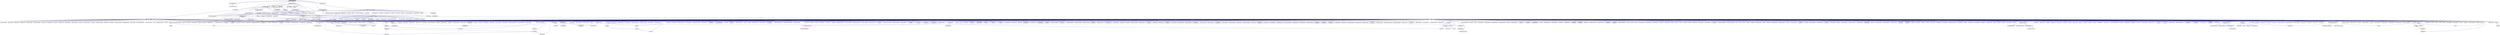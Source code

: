 digraph "thread_pool_base.hpp"
{
  edge [fontname="Helvetica",fontsize="10",labelfontname="Helvetica",labelfontsize="10"];
  node [fontname="Helvetica",fontsize="10",shape=record];
  Node106 [label="thread_pool_base.hpp",height=0.2,width=0.4,color="black", fillcolor="grey75", style="filled", fontcolor="black"];
  Node106 -> Node107 [dir="back",color="midnightblue",fontsize="10",style="solid",fontname="Helvetica"];
  Node107 [label="io_service_thread_pool.hpp",height=0.2,width=0.4,color="black", fillcolor="white", style="filled",URL="$d0/d56/io__service__thread__pool_8hpp.html"];
  Node107 -> Node108 [dir="back",color="midnightblue",fontsize="10",style="solid",fontname="Helvetica"];
  Node108 [label="io_service_thread_pool.cpp",height=0.2,width=0.4,color="black", fillcolor="white", style="filled",URL="$d1/d8d/io__service__thread__pool_8cpp.html"];
  Node106 -> Node109 [dir="back",color="midnightblue",fontsize="10",style="solid",fontname="Helvetica"];
  Node109 [label="scheduled_thread_pool.hpp",height=0.2,width=0.4,color="black", fillcolor="white", style="filled",URL="$d8/de4/scheduled__thread__pool_8hpp.html"];
  Node109 -> Node110 [dir="back",color="midnightblue",fontsize="10",style="solid",fontname="Helvetica"];
  Node110 [label="scheduled_thread_pool\l_impl.hpp",height=0.2,width=0.4,color="black", fillcolor="white", style="filled",URL="$d7/da2/scheduled__thread__pool__impl_8hpp.html"];
  Node110 -> Node111 [dir="back",color="midnightblue",fontsize="10",style="solid",fontname="Helvetica"];
  Node111 [label="oversubscribing_resource\l_partitioner.cpp",height=0.2,width=0.4,color="black", fillcolor="white", style="filled",URL="$dd/dee/oversubscribing__resource__partitioner_8cpp.html"];
  Node110 -> Node112 [dir="back",color="midnightblue",fontsize="10",style="solid",fontname="Helvetica"];
  Node112 [label="simple_resource_partitioner.cpp",height=0.2,width=0.4,color="black", fillcolor="white", style="filled",URL="$d5/df9/simple__resource__partitioner_8cpp.html"];
  Node110 -> Node113 [dir="back",color="midnightblue",fontsize="10",style="solid",fontname="Helvetica"];
  Node113 [label="scheduled_thread_pool.cpp",height=0.2,width=0.4,color="black", fillcolor="white", style="filled",URL="$d5/d73/scheduled__thread__pool_8cpp.html"];
  Node109 -> Node114 [dir="back",color="midnightblue",fontsize="10",style="solid",fontname="Helvetica"];
  Node114 [label="thread_pool_os_executors.hpp",height=0.2,width=0.4,color="black", fillcolor="white", style="filled",URL="$df/d39/runtime_2threads_2executors_2thread__pool__os__executors_8hpp.html"];
  Node114 -> Node115 [dir="back",color="midnightblue",fontsize="10",style="solid",fontname="Helvetica"];
  Node115 [label="thread_executors.hpp",height=0.2,width=0.4,color="black", fillcolor="white", style="filled",URL="$de/dc6/thread__executors_8hpp.html"];
  Node115 -> Node116 [dir="back",color="midnightblue",fontsize="10",style="solid",fontname="Helvetica"];
  Node116 [label="async_io_action.cpp",height=0.2,width=0.4,color="black", fillcolor="white", style="filled",URL="$d3/df5/async__io__action_8cpp.html"];
  Node115 -> Node117 [dir="back",color="midnightblue",fontsize="10",style="solid",fontname="Helvetica"];
  Node117 [label="async_io_simple.cpp",height=0.2,width=0.4,color="black", fillcolor="white", style="filled",URL="$da/db7/async__io__simple_8cpp.html"];
  Node115 -> Node118 [dir="back",color="midnightblue",fontsize="10",style="solid",fontname="Helvetica"];
  Node118 [label="qt.cpp",height=0.2,width=0.4,color="black", fillcolor="white", style="filled",URL="$df/d90/qt_8cpp.html"];
  Node115 -> Node119 [dir="back",color="midnightblue",fontsize="10",style="solid",fontname="Helvetica"];
  Node119 [label="fractals_executor.cpp",height=0.2,width=0.4,color="black", fillcolor="white", style="filled",URL="$d9/da9/fractals__executor_8cpp.html"];
  Node115 -> Node120 [dir="back",color="midnightblue",fontsize="10",style="solid",fontname="Helvetica"];
  Node120 [label="simple_future_continuation.cpp",height=0.2,width=0.4,color="black", fillcolor="white", style="filled",URL="$d8/d3c/simple__future__continuation_8cpp.html"];
  Node115 -> Node121 [dir="back",color="midnightblue",fontsize="10",style="solid",fontname="Helvetica"];
  Node121 [label="thread_pool_executor\l_1114.cpp",height=0.2,width=0.4,color="black", fillcolor="white", style="filled",URL="$d8/d63/thread__pool__executor__1114_8cpp.html"];
  Node115 -> Node122 [dir="back",color="midnightblue",fontsize="10",style="solid",fontname="Helvetica"];
  Node122 [label="thread_suspension_executor.cpp",height=0.2,width=0.4,color="black", fillcolor="white", style="filled",URL="$de/d9f/thread__suspension__executor_8cpp.html"];
  Node114 -> Node123 [dir="back",color="midnightblue",fontsize="10",style="solid",fontname="Helvetica"];
  Node123 [label="thread_pool_os_executors.hpp",height=0.2,width=0.4,color="black", fillcolor="white", style="filled",URL="$d7/dab/parallel_2executors_2thread__pool__os__executors_8hpp.html"];
  Node123 -> Node124 [dir="back",color="midnightblue",fontsize="10",style="solid",fontname="Helvetica"];
  Node124 [label="executors.hpp",height=0.2,width=0.4,color="black", fillcolor="white", style="filled",URL="$d6/d4e/parallel_2executors_8hpp.html"];
  Node124 -> Node111 [dir="back",color="midnightblue",fontsize="10",style="solid",fontname="Helvetica"];
  Node124 -> Node112 [dir="back",color="midnightblue",fontsize="10",style="solid",fontname="Helvetica"];
  Node124 -> Node125 [dir="back",color="midnightblue",fontsize="10",style="solid",fontname="Helvetica"];
  Node125 [label="parallel_executors.hpp",height=0.2,width=0.4,color="red", fillcolor="white", style="filled",URL="$d5/d19/parallel__executors_8hpp.html"];
  Node125 -> Node126 [dir="back",color="midnightblue",fontsize="10",style="solid",fontname="Helvetica"];
  Node126 [label="cublas_matmul.cpp",height=0.2,width=0.4,color="black", fillcolor="white", style="filled",URL="$dd/d84/cublas__matmul_8cpp.html"];
  Node125 -> Node128 [dir="back",color="midnightblue",fontsize="10",style="solid",fontname="Helvetica"];
  Node128 [label="transpose_block_numa.cpp",height=0.2,width=0.4,color="black", fillcolor="white", style="filled",URL="$dd/d3b/transpose__block__numa_8cpp.html"];
  Node125 -> Node129 [dir="back",color="midnightblue",fontsize="10",style="solid",fontname="Helvetica"];
  Node129 [label="stream.cpp",height=0.2,width=0.4,color="black", fillcolor="white", style="filled",URL="$da/d5f/stream_8cpp.html"];
  Node125 -> Node130 [dir="back",color="midnightblue",fontsize="10",style="solid",fontname="Helvetica"];
  Node130 [label="is_executor_1691.cpp",height=0.2,width=0.4,color="black", fillcolor="white", style="filled",URL="$d2/d1e/is__executor__1691_8cpp.html"];
  Node125 -> Node137 [dir="back",color="midnightblue",fontsize="10",style="solid",fontname="Helvetica"];
  Node137 [label="future_then_executor.cpp",height=0.2,width=0.4,color="black", fillcolor="white", style="filled",URL="$df/dbe/future__then__executor_8cpp.html"];
  Node125 -> Node138 [dir="back",color="midnightblue",fontsize="10",style="solid",fontname="Helvetica"];
  Node138 [label="future_then_executor\l_v1.cpp",height=0.2,width=0.4,color="black", fillcolor="white", style="filled",URL="$de/dc5/future__then__executor__v1_8cpp.html"];
  Node125 -> Node139 [dir="back",color="midnightblue",fontsize="10",style="solid",fontname="Helvetica"];
  Node139 [label="local_dataflow_executor.cpp",height=0.2,width=0.4,color="black", fillcolor="white", style="filled",URL="$d2/d73/local__dataflow__executor_8cpp.html"];
  Node125 -> Node140 [dir="back",color="midnightblue",fontsize="10",style="solid",fontname="Helvetica"];
  Node140 [label="local_dataflow_executor\l_v1.cpp",height=0.2,width=0.4,color="black", fillcolor="white", style="filled",URL="$df/d49/local__dataflow__executor__v1_8cpp.html"];
  Node125 -> Node141 [dir="back",color="midnightblue",fontsize="10",style="solid",fontname="Helvetica"];
  Node141 [label="destroy_tests.hpp",height=0.2,width=0.4,color="black", fillcolor="white", style="filled",URL="$db/d13/destroy__tests_8hpp.html"];
  Node141 -> Node142 [dir="back",color="midnightblue",fontsize="10",style="solid",fontname="Helvetica"];
  Node142 [label="destroy.cpp",height=0.2,width=0.4,color="black", fillcolor="white", style="filled",URL="$dd/d93/destroy_8cpp.html"];
  Node125 -> Node156 [dir="back",color="midnightblue",fontsize="10",style="solid",fontname="Helvetica"];
  Node156 [label="inclusive_scan_tests.hpp",height=0.2,width=0.4,color="black", fillcolor="white", style="filled",URL="$d1/d1e/inclusive__scan__tests_8hpp.html"];
  Node156 -> Node157 [dir="back",color="midnightblue",fontsize="10",style="solid",fontname="Helvetica"];
  Node157 [label="inclusive_scan.cpp",height=0.2,width=0.4,color="black", fillcolor="white", style="filled",URL="$d4/d31/inclusive__scan_8cpp.html"];
  Node156 -> Node158 [dir="back",color="midnightblue",fontsize="10",style="solid",fontname="Helvetica"];
  Node158 [label="inclusive_scan_executors\l_v1.cpp",height=0.2,width=0.4,color="black", fillcolor="white", style="filled",URL="$da/dda/inclusive__scan__executors__v1_8cpp.html"];
  Node125 -> Node159 [dir="back",color="midnightblue",fontsize="10",style="solid",fontname="Helvetica"];
  Node159 [label="is_sorted_tests.hpp",height=0.2,width=0.4,color="black", fillcolor="white", style="filled",URL="$d7/d7f/is__sorted__tests_8hpp.html"];
  Node159 -> Node160 [dir="back",color="midnightblue",fontsize="10",style="solid",fontname="Helvetica"];
  Node160 [label="is_sorted.cpp",height=0.2,width=0.4,color="black", fillcolor="white", style="filled",URL="$df/d8f/is__sorted_8cpp.html"];
  Node159 -> Node161 [dir="back",color="midnightblue",fontsize="10",style="solid",fontname="Helvetica"];
  Node161 [label="is_sorted_executors\l_v1.cpp",height=0.2,width=0.4,color="black", fillcolor="white", style="filled",URL="$d1/d98/is__sorted__executors__v1_8cpp.html"];
  Node125 -> Node162 [dir="back",color="midnightblue",fontsize="10",style="solid",fontname="Helvetica"];
  Node162 [label="uninitialized_copy\l_tests.hpp",height=0.2,width=0.4,color="black", fillcolor="white", style="filled",URL="$d4/dae/uninitialized__copy__tests_8hpp.html"];
  Node162 -> Node163 [dir="back",color="midnightblue",fontsize="10",style="solid",fontname="Helvetica"];
  Node163 [label="uninitialized_copy.cpp",height=0.2,width=0.4,color="black", fillcolor="white", style="filled",URL="$d7/d92/uninitialized__copy_8cpp.html"];
  Node162 -> Node164 [dir="back",color="midnightblue",fontsize="10",style="solid",fontname="Helvetica"];
  Node164 [label="uninitialized_copy\l_executors_v1.cpp",height=0.2,width=0.4,color="black", fillcolor="white", style="filled",URL="$da/d28/uninitialized__copy__executors__v1_8cpp.html"];
  Node125 -> Node165 [dir="back",color="midnightblue",fontsize="10",style="solid",fontname="Helvetica"];
  Node165 [label="uninitialized_default\l_construct_tests.hpp",height=0.2,width=0.4,color="black", fillcolor="white", style="filled",URL="$de/def/uninitialized__default__construct__tests_8hpp.html"];
  Node165 -> Node166 [dir="back",color="midnightblue",fontsize="10",style="solid",fontname="Helvetica"];
  Node166 [label="uninitialized_default\l_construct.cpp",height=0.2,width=0.4,color="black", fillcolor="white", style="filled",URL="$d0/d35/uninitialized__default__construct_8cpp.html"];
  Node124 -> Node198 [dir="back",color="midnightblue",fontsize="10",style="solid",fontname="Helvetica"];
  Node198 [label="execution.hpp",height=0.2,width=0.4,color="red", fillcolor="white", style="filled",URL="$d7/d7f/execution_8hpp.html"];
  Node198 -> Node201 [dir="back",color="midnightblue",fontsize="10",style="solid",fontname="Helvetica"];
  Node201 [label="barrier_hang.cpp",height=0.2,width=0.4,color="black", fillcolor="white", style="filled",URL="$dd/d8b/barrier__hang_8cpp.html"];
  Node123 -> Node202 [dir="back",color="midnightblue",fontsize="10",style="solid",fontname="Helvetica"];
  Node202 [label="thread_pool_os_executors.cpp",height=0.2,width=0.4,color="black", fillcolor="white", style="filled",URL="$da/d9a/tests_2unit_2parallel_2executors_2thread__pool__os__executors_8cpp.html"];
  Node123 -> Node203 [dir="back",color="midnightblue",fontsize="10",style="solid",fontname="Helvetica"];
  Node203 [label="thread_pool_os_executors\l_v1.cpp",height=0.2,width=0.4,color="black", fillcolor="white", style="filled",URL="$d7/d15/thread__pool__os__executors__v1_8cpp.html"];
  Node114 -> Node204 [dir="back",color="midnightblue",fontsize="10",style="solid",fontname="Helvetica"];
  Node204 [label="thread_pool_os_executors.cpp",height=0.2,width=0.4,color="black", fillcolor="white", style="filled",URL="$db/d09/src_2runtime_2threads_2executors_2thread__pool__os__executors_8cpp.html"];
  Node109 -> Node205 [dir="back",color="midnightblue",fontsize="10",style="solid",fontname="Helvetica"];
  Node205 [label="thread_pools.hpp",height=0.2,width=0.4,color="black", fillcolor="white", style="filled",URL="$d2/d6f/thread__pools_8hpp.html"];
  Node205 -> Node206 [dir="back",color="midnightblue",fontsize="10",style="solid",fontname="Helvetica"];
  Node206 [label="threads.hpp",height=0.2,width=0.4,color="black", fillcolor="white", style="filled",URL="$d8/df1/threads_8hpp.html"];
  Node206 -> Node207 [dir="back",color="midnightblue",fontsize="10",style="solid",fontname="Helvetica"];
  Node207 [label="cancelable_action.hpp",height=0.2,width=0.4,color="black", fillcolor="white", style="filled",URL="$d5/d4d/server_2cancelable__action_8hpp.html"];
  Node207 -> Node208 [dir="back",color="midnightblue",fontsize="10",style="solid",fontname="Helvetica"];
  Node208 [label="cancelable_action.cpp",height=0.2,width=0.4,color="black", fillcolor="white", style="filled",URL="$d5/d0c/cancelable__action_8cpp.html"];
  Node207 -> Node209 [dir="back",color="midnightblue",fontsize="10",style="solid",fontname="Helvetica"];
  Node209 [label="cancelable_action.hpp",height=0.2,width=0.4,color="black", fillcolor="white", style="filled",URL="$d0/da3/stubs_2cancelable__action_8hpp.html"];
  Node209 -> Node210 [dir="back",color="midnightblue",fontsize="10",style="solid",fontname="Helvetica"];
  Node210 [label="cancelable_action.hpp",height=0.2,width=0.4,color="black", fillcolor="white", style="filled",URL="$d6/d28/cancelable__action_8hpp.html"];
  Node210 -> Node211 [dir="back",color="midnightblue",fontsize="10",style="solid",fontname="Helvetica"];
  Node211 [label="cancelable_action_client.cpp",height=0.2,width=0.4,color="black", fillcolor="white", style="filled",URL="$d1/db8/cancelable__action__client_8cpp.html"];
  Node206 -> Node212 [dir="back",color="midnightblue",fontsize="10",style="solid",fontname="Helvetica"];
  Node212 [label="widget.hpp",height=0.2,width=0.4,color="black", fillcolor="white", style="filled",URL="$d8/d24/widget_8hpp.html"];
  Node212 -> Node118 [dir="back",color="midnightblue",fontsize="10",style="solid",fontname="Helvetica"];
  Node212 -> Node213 [dir="back",color="midnightblue",fontsize="10",style="solid",fontname="Helvetica"];
  Node213 [label="widget.cpp",height=0.2,width=0.4,color="black", fillcolor="white", style="filled",URL="$da/d15/widget_8cpp.html"];
  Node206 -> Node214 [dir="back",color="midnightblue",fontsize="10",style="solid",fontname="Helvetica"];
  Node214 [label="enumerate_threads.cpp",height=0.2,width=0.4,color="black", fillcolor="white", style="filled",URL="$d3/dd4/enumerate__threads_8cpp.html"];
  Node206 -> Node215 [dir="back",color="midnightblue",fontsize="10",style="solid",fontname="Helvetica"];
  Node215 [label="interval_timer.cpp",height=0.2,width=0.4,color="black", fillcolor="white", style="filled",URL="$de/df1/examples_2quickstart_2interval__timer_8cpp.html"];
  Node206 -> Node216 [dir="back",color="midnightblue",fontsize="10",style="solid",fontname="Helvetica"];
  Node216 [label="shared_mutex.cpp",height=0.2,width=0.4,color="black", fillcolor="white", style="filled",URL="$da/d0b/shared__mutex_8cpp.html"];
  Node206 -> Node120 [dir="back",color="midnightblue",fontsize="10",style="solid",fontname="Helvetica"];
  Node206 -> Node129 [dir="back",color="midnightblue",fontsize="10",style="solid",fontname="Helvetica"];
  Node206 -> Node217 [dir="back",color="midnightblue",fontsize="10",style="solid",fontname="Helvetica"];
  Node217 [label="dataflow_791.cpp",height=0.2,width=0.4,color="black", fillcolor="white", style="filled",URL="$d6/da1/dataflow__791_8cpp.html"];
  Node206 -> Node218 [dir="back",color="midnightblue",fontsize="10",style="solid",fontname="Helvetica"];
  Node218 [label="future_timed_wait_1025.cpp",height=0.2,width=0.4,color="black", fillcolor="white", style="filled",URL="$de/d7d/future__timed__wait__1025_8cpp.html"];
  Node206 -> Node219 [dir="back",color="midnightblue",fontsize="10",style="solid",fontname="Helvetica"];
  Node219 [label="use_all_cores_2262.cpp",height=0.2,width=0.4,color="black", fillcolor="white", style="filled",URL="$d2/d10/use__all__cores__2262_8cpp.html"];
  Node206 -> Node220 [dir="back",color="midnightblue",fontsize="10",style="solid",fontname="Helvetica"];
  Node220 [label="await.cpp",height=0.2,width=0.4,color="black", fillcolor="white", style="filled",URL="$d6/d41/await_8cpp.html"];
  Node206 -> Node221 [dir="back",color="midnightblue",fontsize="10",style="solid",fontname="Helvetica"];
  Node221 [label="counting_semaphore.cpp",height=0.2,width=0.4,color="black", fillcolor="white", style="filled",URL="$df/de9/counting__semaphore_8cpp.html"];
  Node206 -> Node222 [dir="back",color="midnightblue",fontsize="10",style="solid",fontname="Helvetica"];
  Node222 [label="future.cpp",height=0.2,width=0.4,color="black", fillcolor="white", style="filled",URL="$d6/d4d/future_8cpp.html"];
  Node206 -> Node223 [dir="back",color="midnightblue",fontsize="10",style="solid",fontname="Helvetica"];
  Node223 [label="future_then.cpp",height=0.2,width=0.4,color="black", fillcolor="white", style="filled",URL="$df/da5/future__then_8cpp.html"];
  Node206 -> Node137 [dir="back",color="midnightblue",fontsize="10",style="solid",fontname="Helvetica"];
  Node206 -> Node138 [dir="back",color="midnightblue",fontsize="10",style="solid",fontname="Helvetica"];
  Node206 -> Node224 [dir="back",color="midnightblue",fontsize="10",style="solid",fontname="Helvetica"];
  Node224 [label="future_wait.cpp",height=0.2,width=0.4,color="black", fillcolor="white", style="filled",URL="$d6/d2f/future__wait_8cpp.html"];
  Node206 -> Node225 [dir="back",color="midnightblue",fontsize="10",style="solid",fontname="Helvetica"];
  Node225 [label="local_barrier.cpp",height=0.2,width=0.4,color="black", fillcolor="white", style="filled",URL="$d2/db4/tests_2unit_2lcos_2local__barrier_8cpp.html"];
  Node206 -> Node226 [dir="back",color="midnightblue",fontsize="10",style="solid",fontname="Helvetica"];
  Node226 [label="local_dataflow.cpp",height=0.2,width=0.4,color="black", fillcolor="white", style="filled",URL="$d9/d92/local__dataflow_8cpp.html"];
  Node206 -> Node139 [dir="back",color="midnightblue",fontsize="10",style="solid",fontname="Helvetica"];
  Node206 -> Node140 [dir="back",color="midnightblue",fontsize="10",style="solid",fontname="Helvetica"];
  Node206 -> Node227 [dir="back",color="midnightblue",fontsize="10",style="solid",fontname="Helvetica"];
  Node227 [label="local_dataflow_std\l_array.cpp",height=0.2,width=0.4,color="black", fillcolor="white", style="filled",URL="$db/dcb/local__dataflow__std__array_8cpp.html"];
  Node206 -> Node228 [dir="back",color="midnightblue",fontsize="10",style="solid",fontname="Helvetica"];
  Node228 [label="local_event.cpp",height=0.2,width=0.4,color="black", fillcolor="white", style="filled",URL="$df/d9a/local__event_8cpp.html"];
  Node206 -> Node229 [dir="back",color="midnightblue",fontsize="10",style="solid",fontname="Helvetica"];
  Node229 [label="packaged_action.cpp",height=0.2,width=0.4,color="black", fillcolor="white", style="filled",URL="$d3/d63/packaged__action_8cpp.html"];
  Node206 -> Node230 [dir="back",color="midnightblue",fontsize="10",style="solid",fontname="Helvetica"];
  Node230 [label="promise.cpp",height=0.2,width=0.4,color="black", fillcolor="white", style="filled",URL="$d1/d4f/tests_2unit_2lcos_2promise_8cpp.html"];
  Node206 -> Node231 [dir="back",color="midnightblue",fontsize="10",style="solid",fontname="Helvetica"];
  Node231 [label="shared_future.cpp",height=0.2,width=0.4,color="black", fillcolor="white", style="filled",URL="$d3/d69/shared__future_8cpp.html"];
  Node206 -> Node232 [dir="back",color="midnightblue",fontsize="10",style="solid",fontname="Helvetica"];
  Node232 [label="shared_mutex1.cpp",height=0.2,width=0.4,color="black", fillcolor="white", style="filled",URL="$d8/d57/shared__mutex1_8cpp.html"];
  Node206 -> Node233 [dir="back",color="midnightblue",fontsize="10",style="solid",fontname="Helvetica"];
  Node233 [label="shared_mutex2.cpp",height=0.2,width=0.4,color="black", fillcolor="white", style="filled",URL="$d1/d40/shared__mutex2_8cpp.html"];
  Node206 -> Node234 [dir="back",color="midnightblue",fontsize="10",style="solid",fontname="Helvetica"];
  Node234 [label="sliding_semaphore.cpp",height=0.2,width=0.4,color="black", fillcolor="white", style="filled",URL="$d2/d38/sliding__semaphore_8cpp.html"];
  Node206 -> Node235 [dir="back",color="midnightblue",fontsize="10",style="solid",fontname="Helvetica"];
  Node235 [label="when_all.cpp",height=0.2,width=0.4,color="black", fillcolor="white", style="filled",URL="$da/d18/when__all_8cpp.html"];
  Node206 -> Node236 [dir="back",color="midnightblue",fontsize="10",style="solid",fontname="Helvetica"];
  Node236 [label="when_all_std_array.cpp",height=0.2,width=0.4,color="black", fillcolor="white", style="filled",URL="$d0/dfc/when__all__std__array_8cpp.html"];
  Node206 -> Node237 [dir="back",color="midnightblue",fontsize="10",style="solid",fontname="Helvetica"];
  Node237 [label="when_any.cpp",height=0.2,width=0.4,color="black", fillcolor="white", style="filled",URL="$d7/d30/when__any_8cpp.html"];
  Node206 -> Node238 [dir="back",color="midnightblue",fontsize="10",style="solid",fontname="Helvetica"];
  Node238 [label="when_any_std_array.cpp",height=0.2,width=0.4,color="black", fillcolor="white", style="filled",URL="$d3/d3d/when__any__std__array_8cpp.html"];
  Node206 -> Node239 [dir="back",color="midnightblue",fontsize="10",style="solid",fontname="Helvetica"];
  Node239 [label="when_each.cpp",height=0.2,width=0.4,color="black", fillcolor="white", style="filled",URL="$d0/d95/when__each_8cpp.html"];
  Node206 -> Node240 [dir="back",color="midnightblue",fontsize="10",style="solid",fontname="Helvetica"];
  Node240 [label="when_some.cpp",height=0.2,width=0.4,color="black", fillcolor="white", style="filled",URL="$dc/d48/when__some_8cpp.html"];
  Node206 -> Node241 [dir="back",color="midnightblue",fontsize="10",style="solid",fontname="Helvetica"];
  Node241 [label="when_some_std_array.cpp",height=0.2,width=0.4,color="black", fillcolor="white", style="filled",URL="$df/d4d/when__some__std__array_8cpp.html"];
  Node206 -> Node242 [dir="back",color="midnightblue",fontsize="10",style="solid",fontname="Helvetica"];
  Node242 [label="foreach_projection.cpp",height=0.2,width=0.4,color="black", fillcolor="white", style="filled",URL="$d3/d3e/foreach__projection_8cpp.html"];
  Node206 -> Node243 [dir="back",color="midnightblue",fontsize="10",style="solid",fontname="Helvetica"];
  Node243 [label="foreach_range.cpp",height=0.2,width=0.4,color="black", fillcolor="white", style="filled",URL="$d1/d8e/foreach__range_8cpp.html"];
  Node206 -> Node244 [dir="back",color="midnightblue",fontsize="10",style="solid",fontname="Helvetica"];
  Node244 [label="foreach_range_projection.cpp",height=0.2,width=0.4,color="black", fillcolor="white", style="filled",URL="$d6/d56/foreach__range__projection_8cpp.html"];
  Node206 -> Node245 [dir="back",color="midnightblue",fontsize="10",style="solid",fontname="Helvetica"];
  Node245 [label="resource_partitioner.cpp",height=0.2,width=0.4,color="black", fillcolor="white", style="filled",URL="$d8/dd8/resource__partitioner_8cpp.html"];
  Node206 -> Node246 [dir="back",color="midnightblue",fontsize="10",style="solid",fontname="Helvetica"];
  Node246 [label="thread_affinity.cpp",height=0.2,width=0.4,color="black", fillcolor="white", style="filled",URL="$da/dce/thread__affinity_8cpp.html"];
  Node206 -> Node247 [dir="back",color="midnightblue",fontsize="10",style="solid",fontname="Helvetica"];
  Node247 [label="tss.cpp",height=0.2,width=0.4,color="black", fillcolor="white", style="filled",URL="$dc/d69/tests_2unit_2threads_2tss_8cpp.html"];
  Node206 -> Node248 [dir="back",color="midnightblue",fontsize="10",style="solid",fontname="Helvetica"];
  Node248 [label="parse_affinity_options.cpp",height=0.2,width=0.4,color="black", fillcolor="white", style="filled",URL="$d2/db7/tests_2unit_2util_2parse__affinity__options_8cpp.html"];
  Node206 -> Node249 [dir="back",color="midnightblue",fontsize="10",style="solid",fontname="Helvetica"];
  Node249 [label="unwrap.cpp",height=0.2,width=0.4,color="black", fillcolor="white", style="filled",URL="$df/d62/unwrap_8cpp.html"];
  Node109 -> Node113 [dir="back",color="midnightblue",fontsize="10",style="solid",fontname="Helvetica"];
  Node109 -> Node250 [dir="back",color="midnightblue",fontsize="10",style="solid",fontname="Helvetica"];
  Node250 [label="threadmanager.cpp",height=0.2,width=0.4,color="black", fillcolor="white", style="filled",URL="$d5/d57/threadmanager_8cpp.html"];
  Node106 -> Node251 [dir="back",color="midnightblue",fontsize="10",style="solid",fontname="Helvetica"];
  Node251 [label="customized_pool_executors.hpp",height=0.2,width=0.4,color="black", fillcolor="white", style="filled",URL="$d2/db0/customized__pool__executors_8hpp.html"];
  Node251 -> Node111 [dir="back",color="midnightblue",fontsize="10",style="solid",fontname="Helvetica"];
  Node251 -> Node112 [dir="back",color="midnightblue",fontsize="10",style="solid",fontname="Helvetica"];
  Node251 -> Node252 [dir="back",color="midnightblue",fontsize="10",style="solid",fontname="Helvetica"];
  Node252 [label="customized_pool_executors.cpp",height=0.2,width=0.4,color="black", fillcolor="white", style="filled",URL="$d9/d69/customized__pool__executors_8cpp.html"];
  Node106 -> Node253 [dir="back",color="midnightblue",fontsize="10",style="solid",fontname="Helvetica"];
  Node253 [label="scheduler_base.hpp",height=0.2,width=0.4,color="black", fillcolor="white", style="filled",URL="$d1/dc8/scheduler__base_8hpp.html"];
  Node253 -> Node254 [dir="back",color="midnightblue",fontsize="10",style="solid",fontname="Helvetica"];
  Node254 [label="shared_priority_scheduler.hpp",height=0.2,width=0.4,color="black", fillcolor="white", style="filled",URL="$d0/d84/shared__priority__scheduler_8hpp.html"];
  Node254 -> Node111 [dir="back",color="midnightblue",fontsize="10",style="solid",fontname="Helvetica"];
  Node254 -> Node112 [dir="back",color="midnightblue",fontsize="10",style="solid",fontname="Helvetica"];
  Node253 -> Node255 [dir="back",color="midnightblue",fontsize="10",style="solid",fontname="Helvetica"];
  Node255 [label="create_thread.hpp",height=0.2,width=0.4,color="black", fillcolor="white", style="filled",URL="$db/dbb/create__thread_8hpp.html"];
  Node255 -> Node110 [dir="back",color="midnightblue",fontsize="10",style="solid",fontname="Helvetica"];
  Node255 -> Node256 [dir="back",color="midnightblue",fontsize="10",style="solid",fontname="Helvetica"];
  Node256 [label="set_thread_state.hpp",height=0.2,width=0.4,color="black", fillcolor="white", style="filled",URL="$d6/d98/set__thread__state_8hpp.html"];
  Node256 -> Node110 [dir="back",color="midnightblue",fontsize="10",style="solid",fontname="Helvetica"];
  Node256 -> Node257 [dir="back",color="midnightblue",fontsize="10",style="solid",fontname="Helvetica"];
  Node257 [label="thread_pool_base.cpp",height=0.2,width=0.4,color="black", fillcolor="white", style="filled",URL="$da/de2/thread__pool__base_8cpp.html"];
  Node256 -> Node258 [dir="back",color="midnightblue",fontsize="10",style="solid",fontname="Helvetica"];
  Node258 [label="current_executor.cpp",height=0.2,width=0.4,color="black", fillcolor="white", style="filled",URL="$d4/d27/current__executor_8cpp.html"];
  Node256 -> Node259 [dir="back",color="midnightblue",fontsize="10",style="solid",fontname="Helvetica"];
  Node259 [label="thread_pool_executors.cpp",height=0.2,width=0.4,color="black", fillcolor="white", style="filled",URL="$d8/ddd/src_2runtime_2threads_2executors_2thread__pool__executors_8cpp.html"];
  Node256 -> Node260 [dir="back",color="midnightblue",fontsize="10",style="solid",fontname="Helvetica"];
  Node260 [label="thread_helpers.cpp",height=0.2,width=0.4,color="black", fillcolor="white", style="filled",URL="$d7/d5f/thread__helpers_8cpp.html"];
  Node256 -> Node250 [dir="back",color="midnightblue",fontsize="10",style="solid",fontname="Helvetica"];
  Node255 -> Node258 [dir="back",color="midnightblue",fontsize="10",style="solid",fontname="Helvetica"];
  Node255 -> Node259 [dir="back",color="midnightblue",fontsize="10",style="solid",fontname="Helvetica"];
  Node253 -> Node261 [dir="back",color="midnightblue",fontsize="10",style="solid",fontname="Helvetica"];
  Node261 [label="create_work.hpp",height=0.2,width=0.4,color="black", fillcolor="white", style="filled",URL="$d2/dd7/create__work_8hpp.html"];
  Node261 -> Node110 [dir="back",color="midnightblue",fontsize="10",style="solid",fontname="Helvetica"];
  Node261 -> Node256 [dir="back",color="midnightblue",fontsize="10",style="solid",fontname="Helvetica"];
  Node253 -> Node109 [dir="back",color="midnightblue",fontsize="10",style="solid",fontname="Helvetica"];
  Node253 -> Node110 [dir="back",color="midnightblue",fontsize="10",style="solid",fontname="Helvetica"];
  Node253 -> Node262 [dir="back",color="midnightblue",fontsize="10",style="solid",fontname="Helvetica"];
  Node262 [label="local_priority_queue\l_scheduler.hpp",height=0.2,width=0.4,color="black", fillcolor="white", style="filled",URL="$d2/d20/local__priority__queue__scheduler_8hpp.html"];
  Node262 -> Node263 [dir="back",color="midnightblue",fontsize="10",style="solid",fontname="Helvetica"];
  Node263 [label="schedulers.hpp",height=0.2,width=0.4,color="black", fillcolor="white", style="filled",URL="$d2/d04/schedulers_8hpp.html"];
  Node263 -> Node110 [dir="back",color="midnightblue",fontsize="10",style="solid",fontname="Helvetica"];
  Node263 -> Node264 [dir="back",color="midnightblue",fontsize="10",style="solid",fontname="Helvetica"];
  Node264 [label="hpx_init.cpp",height=0.2,width=0.4,color="black", fillcolor="white", style="filled",URL="$d6/dfa/hpx__init_8cpp.html"];
  Node263 -> Node250 [dir="back",color="midnightblue",fontsize="10",style="solid",fontname="Helvetica"];
  Node262 -> Node113 [dir="back",color="midnightblue",fontsize="10",style="solid",fontname="Helvetica"];
  Node262 -> Node265 [dir="back",color="midnightblue",fontsize="10",style="solid",fontname="Helvetica"];
  Node265 [label="thread_pool_attached\l_executors.cpp",height=0.2,width=0.4,color="black", fillcolor="white", style="filled",URL="$d0/d67/src_2runtime_2threads_2executors_2thread__pool__attached__executors_8cpp.html"];
  Node262 -> Node259 [dir="back",color="midnightblue",fontsize="10",style="solid",fontname="Helvetica"];
  Node262 -> Node204 [dir="back",color="midnightblue",fontsize="10",style="solid",fontname="Helvetica"];
  Node253 -> Node258 [dir="back",color="midnightblue",fontsize="10",style="solid",fontname="Helvetica"];
  Node253 -> Node266 [dir="back",color="midnightblue",fontsize="10",style="solid",fontname="Helvetica"];
  Node266 [label="scheduler_specific\l_ptr.cpp",height=0.2,width=0.4,color="black", fillcolor="white", style="filled",URL="$d1/d89/scheduler__specific__ptr_8cpp.html"];
  Node106 -> Node205 [dir="back",color="midnightblue",fontsize="10",style="solid",fontname="Helvetica"];
  Node106 -> Node267 [dir="back",color="midnightblue",fontsize="10",style="solid",fontname="Helvetica"];
  Node267 [label="threadmanager.hpp",height=0.2,width=0.4,color="black", fillcolor="white", style="filled",URL="$d4/d5d/runtime_2threads_2threadmanager_8hpp.html"];
  Node267 -> Node268 [dir="back",color="midnightblue",fontsize="10",style="solid",fontname="Helvetica"];
  Node268 [label="system_characteristics.hpp",height=0.2,width=0.4,color="black", fillcolor="white", style="filled",URL="$d0/d07/system__characteristics_8hpp.html"];
  Node268 -> Node111 [dir="back",color="midnightblue",fontsize="10",style="solid",fontname="Helvetica"];
  Node268 -> Node112 [dir="back",color="midnightblue",fontsize="10",style="solid",fontname="Helvetica"];
  Node267 -> Node269 [dir="back",color="midnightblue",fontsize="10",style="solid",fontname="Helvetica"];
  Node269 [label="threadmanager.hpp",height=0.2,width=0.4,color="black", fillcolor="white", style="filled",URL="$d7/d1b/include_2threadmanager_8hpp.html"];
  Node269 -> Node270 [dir="back",color="midnightblue",fontsize="10",style="solid",fontname="Helvetica"];
  Node270 [label="runtime.hpp",height=0.2,width=0.4,color="black", fillcolor="white", style="filled",URL="$d5/d15/include_2runtime_8hpp.html"];
  Node270 -> Node116 [dir="back",color="midnightblue",fontsize="10",style="solid",fontname="Helvetica"];
  Node270 -> Node271 [dir="back",color="midnightblue",fontsize="10",style="solid",fontname="Helvetica"];
  Node271 [label="async_io_external.cpp",height=0.2,width=0.4,color="black", fillcolor="white", style="filled",URL="$da/d9a/async__io__external_8cpp.html"];
  Node270 -> Node272 [dir="back",color="midnightblue",fontsize="10",style="solid",fontname="Helvetica"];
  Node272 [label="async_io_low_level.cpp",height=0.2,width=0.4,color="black", fillcolor="white", style="filled",URL="$dc/d10/async__io__low__level_8cpp.html"];
  Node270 -> Node117 [dir="back",color="midnightblue",fontsize="10",style="solid",fontname="Helvetica"];
  Node270 -> Node273 [dir="back",color="midnightblue",fontsize="10",style="solid",fontname="Helvetica"];
  Node273 [label="rnd_future_reduce.cpp",height=0.2,width=0.4,color="black", fillcolor="white", style="filled",URL="$d1/db5/rnd__future__reduce_8cpp.html"];
  Node270 -> Node111 [dir="back",color="midnightblue",fontsize="10",style="solid",fontname="Helvetica"];
  Node270 -> Node268 [dir="back",color="midnightblue",fontsize="10",style="solid",fontname="Helvetica"];
  Node270 -> Node112 [dir="back",color="midnightblue",fontsize="10",style="solid",fontname="Helvetica"];
  Node270 -> Node274 [dir="back",color="midnightblue",fontsize="10",style="solid",fontname="Helvetica"];
  Node274 [label="hpx.hpp",height=0.2,width=0.4,color="red", fillcolor="white", style="filled",URL="$d0/daa/hpx_8hpp.html"];
  Node274 -> Node275 [dir="back",color="midnightblue",fontsize="10",style="solid",fontname="Helvetica"];
  Node275 [label="1d_stencil_1.cpp",height=0.2,width=0.4,color="black", fillcolor="white", style="filled",URL="$d2/db1/1d__stencil__1_8cpp.html"];
  Node274 -> Node276 [dir="back",color="midnightblue",fontsize="10",style="solid",fontname="Helvetica"];
  Node276 [label="1d_stencil_2.cpp",height=0.2,width=0.4,color="black", fillcolor="white", style="filled",URL="$d3/dd1/1d__stencil__2_8cpp.html"];
  Node274 -> Node277 [dir="back",color="midnightblue",fontsize="10",style="solid",fontname="Helvetica"];
  Node277 [label="1d_stencil_3.cpp",height=0.2,width=0.4,color="black", fillcolor="white", style="filled",URL="$db/d19/1d__stencil__3_8cpp.html"];
  Node274 -> Node278 [dir="back",color="midnightblue",fontsize="10",style="solid",fontname="Helvetica"];
  Node278 [label="1d_stencil_4.cpp",height=0.2,width=0.4,color="black", fillcolor="white", style="filled",URL="$d1/d7d/1d__stencil__4_8cpp.html"];
  Node274 -> Node279 [dir="back",color="midnightblue",fontsize="10",style="solid",fontname="Helvetica"];
  Node279 [label="1d_stencil_4_parallel.cpp",height=0.2,width=0.4,color="black", fillcolor="white", style="filled",URL="$d6/d05/1d__stencil__4__parallel_8cpp.html"];
  Node274 -> Node280 [dir="back",color="midnightblue",fontsize="10",style="solid",fontname="Helvetica"];
  Node280 [label="1d_stencil_4_repart.cpp",height=0.2,width=0.4,color="black", fillcolor="white", style="filled",URL="$d0/d6b/1d__stencil__4__repart_8cpp.html"];
  Node274 -> Node281 [dir="back",color="midnightblue",fontsize="10",style="solid",fontname="Helvetica"];
  Node281 [label="1d_stencil_4_throttle.cpp",height=0.2,width=0.4,color="black", fillcolor="white", style="filled",URL="$d6/de5/1d__stencil__4__throttle_8cpp.html"];
  Node274 -> Node282 [dir="back",color="midnightblue",fontsize="10",style="solid",fontname="Helvetica"];
  Node282 [label="1d_stencil_5.cpp",height=0.2,width=0.4,color="black", fillcolor="white", style="filled",URL="$d7/d2a/1d__stencil__5_8cpp.html"];
  Node274 -> Node283 [dir="back",color="midnightblue",fontsize="10",style="solid",fontname="Helvetica"];
  Node283 [label="1d_stencil_6.cpp",height=0.2,width=0.4,color="black", fillcolor="white", style="filled",URL="$db/de7/1d__stencil__6_8cpp.html"];
  Node274 -> Node284 [dir="back",color="midnightblue",fontsize="10",style="solid",fontname="Helvetica"];
  Node284 [label="1d_stencil_7.cpp",height=0.2,width=0.4,color="black", fillcolor="white", style="filled",URL="$d4/d5a/1d__stencil__7_8cpp.html"];
  Node274 -> Node285 [dir="back",color="midnightblue",fontsize="10",style="solid",fontname="Helvetica"];
  Node285 [label="1d_stencil_8.cpp",height=0.2,width=0.4,color="black", fillcolor="white", style="filled",URL="$df/de0/1d__stencil__8_8cpp.html"];
  Node274 -> Node286 [dir="back",color="midnightblue",fontsize="10",style="solid",fontname="Helvetica"];
  Node286 [label="accumulator.cpp",height=0.2,width=0.4,color="black", fillcolor="white", style="filled",URL="$d1/d81/accumulator_8cpp.html"];
  Node274 -> Node287 [dir="back",color="midnightblue",fontsize="10",style="solid",fontname="Helvetica"];
  Node287 [label="accumulator.hpp",height=0.2,width=0.4,color="red", fillcolor="white", style="filled",URL="$d4/d9d/server_2accumulator_8hpp.html"];
  Node287 -> Node286 [dir="back",color="midnightblue",fontsize="10",style="solid",fontname="Helvetica"];
  Node274 -> Node290 [dir="back",color="midnightblue",fontsize="10",style="solid",fontname="Helvetica"];
  Node290 [label="template_function_accumulator.hpp",height=0.2,width=0.4,color="black", fillcolor="white", style="filled",URL="$d7/da6/server_2template__function__accumulator_8hpp.html"];
  Node290 -> Node291 [dir="back",color="midnightblue",fontsize="10",style="solid",fontname="Helvetica"];
  Node291 [label="template_function_accumulator.cpp",height=0.2,width=0.4,color="black", fillcolor="white", style="filled",URL="$d5/d02/template__function__accumulator_8cpp.html"];
  Node290 -> Node292 [dir="back",color="midnightblue",fontsize="10",style="solid",fontname="Helvetica"];
  Node292 [label="template_function_accumulator.hpp",height=0.2,width=0.4,color="red", fillcolor="white", style="filled",URL="$d3/de9/template__function__accumulator_8hpp.html"];
  Node274 -> Node294 [dir="back",color="midnightblue",fontsize="10",style="solid",fontname="Helvetica"];
  Node294 [label="template_accumulator.cpp",height=0.2,width=0.4,color="black", fillcolor="white", style="filled",URL="$d0/d4a/template__accumulator_8cpp.html"];
  Node274 -> Node291 [dir="back",color="midnightblue",fontsize="10",style="solid",fontname="Helvetica"];
  Node274 -> Node292 [dir="back",color="midnightblue",fontsize="10",style="solid",fontname="Helvetica"];
  Node274 -> Node295 [dir="back",color="midnightblue",fontsize="10",style="solid",fontname="Helvetica"];
  Node295 [label="allgather_module.cpp",height=0.2,width=0.4,color="black", fillcolor="white", style="filled",URL="$df/de4/allgather__module_8cpp.html"];
  Node274 -> Node296 [dir="back",color="midnightblue",fontsize="10",style="solid",fontname="Helvetica"];
  Node296 [label="allgather.cpp",height=0.2,width=0.4,color="black", fillcolor="white", style="filled",URL="$d7/d06/allgather_8cpp.html"];
  Node274 -> Node297 [dir="back",color="midnightblue",fontsize="10",style="solid",fontname="Helvetica"];
  Node297 [label="allgather_and_gate.cpp",height=0.2,width=0.4,color="black", fillcolor="white", style="filled",URL="$d1/d56/allgather__and__gate_8cpp.html"];
  Node274 -> Node298 [dir="back",color="midnightblue",fontsize="10",style="solid",fontname="Helvetica"];
  Node298 [label="ag_client.cpp",height=0.2,width=0.4,color="black", fillcolor="white", style="filled",URL="$d4/d5d/ag__client_8cpp.html"];
  Node274 -> Node299 [dir="back",color="midnightblue",fontsize="10",style="solid",fontname="Helvetica"];
  Node299 [label="hpx_thread_phase.cpp",height=0.2,width=0.4,color="black", fillcolor="white", style="filled",URL="$d5/dca/hpx__thread__phase_8cpp.html"];
  Node274 -> Node300 [dir="back",color="midnightblue",fontsize="10",style="solid",fontname="Helvetica"];
  Node300 [label="os_thread_num.cpp",height=0.2,width=0.4,color="black", fillcolor="white", style="filled",URL="$d2/dfb/os__thread__num_8cpp.html"];
  Node274 -> Node208 [dir="back",color="midnightblue",fontsize="10",style="solid",fontname="Helvetica"];
  Node274 -> Node207 [dir="back",color="midnightblue",fontsize="10",style="solid",fontname="Helvetica"];
  Node274 -> Node209 [dir="back",color="midnightblue",fontsize="10",style="solid",fontname="Helvetica"];
  Node274 -> Node211 [dir="back",color="midnightblue",fontsize="10",style="solid",fontname="Helvetica"];
  Node274 -> Node126 [dir="back",color="midnightblue",fontsize="10",style="solid",fontname="Helvetica"];
  Node274 -> Node301 [dir="back",color="midnightblue",fontsize="10",style="solid",fontname="Helvetica"];
  Node301 [label="win_perf_counters.cpp",height=0.2,width=0.4,color="black", fillcolor="white", style="filled",URL="$d8/d11/win__perf__counters_8cpp.html"];
  Node274 -> Node302 [dir="back",color="midnightblue",fontsize="10",style="solid",fontname="Helvetica"];
  Node302 [label="win_perf_counters.hpp",height=0.2,width=0.4,color="black", fillcolor="white", style="filled",URL="$d5/da7/win__perf__counters_8hpp.html"];
  Node274 -> Node303 [dir="back",color="midnightblue",fontsize="10",style="solid",fontname="Helvetica"];
  Node303 [label="hello_world_component.hpp",height=0.2,width=0.4,color="red", fillcolor="white", style="filled",URL="$df/df0/hello__world__component_8hpp.html"];
  Node274 -> Node306 [dir="back",color="midnightblue",fontsize="10",style="solid",fontname="Helvetica"];
  Node306 [label="interpolate1d.cpp",height=0.2,width=0.4,color="black", fillcolor="white", style="filled",URL="$d0/d05/interpolate1d_8cpp.html"];
  Node274 -> Node307 [dir="back",color="midnightblue",fontsize="10",style="solid",fontname="Helvetica"];
  Node307 [label="partition.hpp",height=0.2,width=0.4,color="black", fillcolor="white", style="filled",URL="$d0/d7a/examples_2interpolate1d_2interpolate1d_2partition_8hpp.html"];
  Node307 -> Node306 [dir="back",color="midnightblue",fontsize="10",style="solid",fontname="Helvetica"];
  Node307 -> Node308 [dir="back",color="midnightblue",fontsize="10",style="solid",fontname="Helvetica"];
  Node308 [label="interpolate1d.hpp",height=0.2,width=0.4,color="red", fillcolor="white", style="filled",URL="$d4/dc7/interpolate1d_8hpp.html"];
  Node308 -> Node306 [dir="back",color="midnightblue",fontsize="10",style="solid",fontname="Helvetica"];
  Node274 -> Node310 [dir="back",color="midnightblue",fontsize="10",style="solid",fontname="Helvetica"];
  Node310 [label="partition.hpp",height=0.2,width=0.4,color="black", fillcolor="white", style="filled",URL="$d0/dff/examples_2interpolate1d_2interpolate1d_2server_2partition_8hpp.html"];
  Node310 -> Node307 [dir="back",color="midnightblue",fontsize="10",style="solid",fontname="Helvetica"];
  Node310 -> Node311 [dir="back",color="midnightblue",fontsize="10",style="solid",fontname="Helvetica"];
  Node311 [label="partition.cpp",height=0.2,width=0.4,color="black", fillcolor="white", style="filled",URL="$d0/d4f/examples_2interpolate1d_2interpolate1d_2server_2partition_8cpp.html"];
  Node274 -> Node308 [dir="back",color="midnightblue",fontsize="10",style="solid",fontname="Helvetica"];
  Node274 -> Node312 [dir="back",color="midnightblue",fontsize="10",style="solid",fontname="Helvetica"];
  Node312 [label="read_values.cpp",height=0.2,width=0.4,color="black", fillcolor="white", style="filled",URL="$d0/d8c/interpolate1d_2interpolate1d_2read__values_8cpp.html"];
  Node274 -> Node311 [dir="back",color="midnightblue",fontsize="10",style="solid",fontname="Helvetica"];
  Node274 -> Node313 [dir="back",color="midnightblue",fontsize="10",style="solid",fontname="Helvetica"];
  Node313 [label="jacobi.cpp",height=0.2,width=0.4,color="black", fillcolor="white", style="filled",URL="$d2/d27/jacobi_8cpp.html"];
  Node274 -> Node314 [dir="back",color="midnightblue",fontsize="10",style="solid",fontname="Helvetica"];
  Node314 [label="grid.cpp",height=0.2,width=0.4,color="black", fillcolor="white", style="filled",URL="$d6/d1b/jacobi__component_2grid_8cpp.html"];
  Node274 -> Node315 [dir="back",color="midnightblue",fontsize="10",style="solid",fontname="Helvetica"];
  Node315 [label="row.cpp",height=0.2,width=0.4,color="black", fillcolor="white", style="filled",URL="$d3/d86/server_2row_8cpp.html"];
  Node274 -> Node316 [dir="back",color="midnightblue",fontsize="10",style="solid",fontname="Helvetica"];
  Node316 [label="solver.cpp",height=0.2,width=0.4,color="black", fillcolor="white", style="filled",URL="$d6/d94/solver_8cpp.html"];
  Node274 -> Node317 [dir="back",color="midnightblue",fontsize="10",style="solid",fontname="Helvetica"];
  Node317 [label="stencil_iterator.cpp",height=0.2,width=0.4,color="black", fillcolor="white", style="filled",URL="$d6/de1/server_2stencil__iterator_8cpp.html"];
  Node274 -> Node318 [dir="back",color="midnightblue",fontsize="10",style="solid",fontname="Helvetica"];
  Node318 [label="stencil_iterator.cpp",height=0.2,width=0.4,color="black", fillcolor="white", style="filled",URL="$d7/d71/stencil__iterator_8cpp.html"];
  Node274 -> Node319 [dir="back",color="midnightblue",fontsize="10",style="solid",fontname="Helvetica"];
  Node319 [label="jacobi.cpp",height=0.2,width=0.4,color="black", fillcolor="white", style="filled",URL="$d3/d44/smp_2jacobi_8cpp.html"];
  Node274 -> Node320 [dir="back",color="midnightblue",fontsize="10",style="solid",fontname="Helvetica"];
  Node320 [label="jacobi_hpx.cpp",height=0.2,width=0.4,color="black", fillcolor="white", style="filled",URL="$d8/d72/jacobi__hpx_8cpp.html"];
  Node274 -> Node321 [dir="back",color="midnightblue",fontsize="10",style="solid",fontname="Helvetica"];
  Node321 [label="jacobi_nonuniform.cpp",height=0.2,width=0.4,color="black", fillcolor="white", style="filled",URL="$dd/ddc/jacobi__nonuniform_8cpp.html"];
  Node274 -> Node322 [dir="back",color="midnightblue",fontsize="10",style="solid",fontname="Helvetica"];
  Node322 [label="jacobi_nonuniform_hpx.cpp",height=0.2,width=0.4,color="black", fillcolor="white", style="filled",URL="$de/d56/jacobi__nonuniform__hpx_8cpp.html"];
  Node274 -> Node323 [dir="back",color="midnightblue",fontsize="10",style="solid",fontname="Helvetica"];
  Node323 [label="nqueen.cpp",height=0.2,width=0.4,color="black", fillcolor="white", style="filled",URL="$db/dca/nqueen_8cpp.html"];
  Node274 -> Node324 [dir="back",color="midnightblue",fontsize="10",style="solid",fontname="Helvetica"];
  Node324 [label="nqueen.hpp",height=0.2,width=0.4,color="red", fillcolor="white", style="filled",URL="$de/d58/server_2nqueen_8hpp.html"];
  Node324 -> Node323 [dir="back",color="midnightblue",fontsize="10",style="solid",fontname="Helvetica"];
  Node274 -> Node327 [dir="back",color="midnightblue",fontsize="10",style="solid",fontname="Helvetica"];
  Node327 [label="nqueen_client.cpp",height=0.2,width=0.4,color="black", fillcolor="white", style="filled",URL="$d3/d5e/nqueen__client_8cpp.html"];
  Node274 -> Node328 [dir="back",color="midnightblue",fontsize="10",style="solid",fontname="Helvetica"];
  Node328 [label="sine.cpp",height=0.2,width=0.4,color="black", fillcolor="white", style="filled",URL="$d3/d0d/server_2sine_8cpp.html"];
  Node274 -> Node329 [dir="back",color="midnightblue",fontsize="10",style="solid",fontname="Helvetica"];
  Node329 [label="sine.hpp",height=0.2,width=0.4,color="black", fillcolor="white", style="filled",URL="$d8/dac/sine_8hpp.html"];
  Node329 -> Node328 [dir="back",color="midnightblue",fontsize="10",style="solid",fontname="Helvetica"];
  Node329 -> Node330 [dir="back",color="midnightblue",fontsize="10",style="solid",fontname="Helvetica"];
  Node330 [label="sine.cpp",height=0.2,width=0.4,color="black", fillcolor="white", style="filled",URL="$d5/dd8/sine_8cpp.html"];
  Node274 -> Node330 [dir="back",color="midnightblue",fontsize="10",style="solid",fontname="Helvetica"];
  Node274 -> Node331 [dir="back",color="midnightblue",fontsize="10",style="solid",fontname="Helvetica"];
  Node331 [label="sine_client.cpp",height=0.2,width=0.4,color="black", fillcolor="white", style="filled",URL="$db/d62/sine__client_8cpp.html"];
  Node274 -> Node118 [dir="back",color="midnightblue",fontsize="10",style="solid",fontname="Helvetica"];
  Node274 -> Node332 [dir="back",color="midnightblue",fontsize="10",style="solid",fontname="Helvetica"];
  Node332 [label="queue_client.cpp",height=0.2,width=0.4,color="black", fillcolor="white", style="filled",URL="$d7/d96/queue__client_8cpp.html"];
  Node274 -> Node200 [dir="back",color="midnightblue",fontsize="10",style="solid",fontname="Helvetica"];
  Node200 [label="customize_async.cpp",height=0.2,width=0.4,color="black", fillcolor="white", style="filled",URL="$d0/d82/customize__async_8cpp.html"];
  Node274 -> Node333 [dir="back",color="midnightblue",fontsize="10",style="solid",fontname="Helvetica"];
  Node333 [label="data_actions.cpp",height=0.2,width=0.4,color="black", fillcolor="white", style="filled",URL="$dc/d68/data__actions_8cpp.html"];
  Node274 -> Node334 [dir="back",color="midnightblue",fontsize="10",style="solid",fontname="Helvetica"];
  Node334 [label="error_handling.cpp",height=0.2,width=0.4,color="black", fillcolor="white", style="filled",URL="$d9/d96/error__handling_8cpp.html"];
  Node274 -> Node335 [dir="back",color="midnightblue",fontsize="10",style="solid",fontname="Helvetica"];
  Node335 [label="event_synchronization.cpp",height=0.2,width=0.4,color="black", fillcolor="white", style="filled",URL="$d0/d35/event__synchronization_8cpp.html"];
  Node274 -> Node336 [dir="back",color="midnightblue",fontsize="10",style="solid",fontname="Helvetica"];
  Node336 [label="factorial.cpp",height=0.2,width=0.4,color="black", fillcolor="white", style="filled",URL="$d9/d00/factorial_8cpp.html"];
  Node274 -> Node337 [dir="back",color="midnightblue",fontsize="10",style="solid",fontname="Helvetica"];
  Node337 [label="file_serialization.cpp",height=0.2,width=0.4,color="black", fillcolor="white", style="filled",URL="$de/d58/file__serialization_8cpp.html"];
  Node274 -> Node338 [dir="back",color="midnightblue",fontsize="10",style="solid",fontname="Helvetica"];
  Node338 [label="init_globally.cpp",height=0.2,width=0.4,color="black", fillcolor="white", style="filled",URL="$d6/dad/init__globally_8cpp.html"];
  Node274 -> Node339 [dir="back",color="midnightblue",fontsize="10",style="solid",fontname="Helvetica"];
  Node339 [label="interest_calculator.cpp",height=0.2,width=0.4,color="black", fillcolor="white", style="filled",URL="$d2/d86/interest__calculator_8cpp.html"];
  Node274 -> Node340 [dir="back",color="midnightblue",fontsize="10",style="solid",fontname="Helvetica"];
  Node340 [label="non_atomic_rma.cpp",height=0.2,width=0.4,color="black", fillcolor="white", style="filled",URL="$d7/d8b/non__atomic__rma_8cpp.html"];
  Node274 -> Node341 [dir="back",color="midnightblue",fontsize="10",style="solid",fontname="Helvetica"];
  Node341 [label="partitioned_vector\l_spmd_foreach.cpp",height=0.2,width=0.4,color="black", fillcolor="white", style="filled",URL="$db/d7c/partitioned__vector__spmd__foreach_8cpp.html"];
  Node274 -> Node342 [dir="back",color="midnightblue",fontsize="10",style="solid",fontname="Helvetica"];
  Node342 [label="pipeline1.cpp",height=0.2,width=0.4,color="black", fillcolor="white", style="filled",URL="$d5/d77/pipeline1_8cpp.html"];
  Node274 -> Node343 [dir="back",color="midnightblue",fontsize="10",style="solid",fontname="Helvetica"];
  Node343 [label="quicksort.cpp",height=0.2,width=0.4,color="black", fillcolor="white", style="filled",URL="$d3/d1e/quicksort_8cpp.html"];
  Node274 -> Node344 [dir="back",color="midnightblue",fontsize="10",style="solid",fontname="Helvetica"];
  Node344 [label="receive_buffer.cpp",height=0.2,width=0.4,color="black", fillcolor="white", style="filled",URL="$d7/d10/receive__buffer_8cpp.html"];
  Node274 -> Node345 [dir="back",color="midnightblue",fontsize="10",style="solid",fontname="Helvetica"];
  Node345 [label="safe_object.cpp",height=0.2,width=0.4,color="black", fillcolor="white", style="filled",URL="$dd/d52/safe__object_8cpp.html"];
  Node274 -> Node346 [dir="back",color="midnightblue",fontsize="10",style="solid",fontname="Helvetica"];
  Node346 [label="sort_by_key_demo.cpp",height=0.2,width=0.4,color="black", fillcolor="white", style="filled",URL="$da/d20/sort__by__key__demo_8cpp.html"];
  Node274 -> Node347 [dir="back",color="midnightblue",fontsize="10",style="solid",fontname="Helvetica"];
  Node347 [label="timed_wake.cpp",height=0.2,width=0.4,color="black", fillcolor="white", style="filled",URL="$d8/df9/timed__wake_8cpp.html"];
  Node274 -> Node348 [dir="back",color="midnightblue",fontsize="10",style="solid",fontname="Helvetica"];
  Node348 [label="vector_counting_dotproduct.cpp",height=0.2,width=0.4,color="black", fillcolor="white", style="filled",URL="$df/de9/vector__counting__dotproduct_8cpp.html"];
  Node274 -> Node349 [dir="back",color="midnightblue",fontsize="10",style="solid",fontname="Helvetica"];
  Node349 [label="vector_zip_dotproduct.cpp",height=0.2,width=0.4,color="black", fillcolor="white", style="filled",URL="$dc/d18/vector__zip__dotproduct_8cpp.html"];
  Node274 -> Node350 [dir="back",color="midnightblue",fontsize="10",style="solid",fontname="Helvetica"];
  Node350 [label="zerocopy_rdma.cpp",height=0.2,width=0.4,color="black", fillcolor="white", style="filled",URL="$d1/dad/zerocopy__rdma_8cpp.html"];
  Node274 -> Node351 [dir="back",color="midnightblue",fontsize="10",style="solid",fontname="Helvetica"];
  Node351 [label="random_mem_access.cpp",height=0.2,width=0.4,color="black", fillcolor="white", style="filled",URL="$d1/d51/random__mem__access_8cpp.html"];
  Node274 -> Node352 [dir="back",color="midnightblue",fontsize="10",style="solid",fontname="Helvetica"];
  Node352 [label="random_mem_access.hpp",height=0.2,width=0.4,color="red", fillcolor="white", style="filled",URL="$d0/d19/server_2random__mem__access_8hpp.html"];
  Node352 -> Node351 [dir="back",color="midnightblue",fontsize="10",style="solid",fontname="Helvetica"];
  Node274 -> Node355 [dir="back",color="midnightblue",fontsize="10",style="solid",fontname="Helvetica"];
  Node355 [label="random_mem_access_client.cpp",height=0.2,width=0.4,color="black", fillcolor="white", style="filled",URL="$df/d1b/random__mem__access__client_8cpp.html"];
  Node274 -> Node111 [dir="back",color="midnightblue",fontsize="10",style="solid",fontname="Helvetica"];
  Node274 -> Node112 [dir="back",color="midnightblue",fontsize="10",style="solid",fontname="Helvetica"];
  Node274 -> Node356 [dir="back",color="midnightblue",fontsize="10",style="solid",fontname="Helvetica"];
  Node356 [label="dimension.hpp",height=0.2,width=0.4,color="red", fillcolor="white", style="filled",URL="$d6/d39/sheneos_2sheneos_2dimension_8hpp.html"];
  Node356 -> Node362 [dir="back",color="midnightblue",fontsize="10",style="solid",fontname="Helvetica"];
  Node362 [label="partition3d.hpp",height=0.2,width=0.4,color="black", fillcolor="white", style="filled",URL="$dd/dbf/server_2partition3d_8hpp.html"];
  Node362 -> Node363 [dir="back",color="midnightblue",fontsize="10",style="solid",fontname="Helvetica"];
  Node363 [label="partition3d.hpp",height=0.2,width=0.4,color="black", fillcolor="white", style="filled",URL="$d1/d50/partition3d_8hpp.html"];
  Node363 -> Node359 [dir="back",color="midnightblue",fontsize="10",style="solid",fontname="Helvetica"];
  Node359 [label="interpolator.cpp",height=0.2,width=0.4,color="black", fillcolor="white", style="filled",URL="$d5/d02/interpolator_8cpp.html"];
  Node363 -> Node364 [dir="back",color="midnightblue",fontsize="10",style="solid",fontname="Helvetica"];
  Node364 [label="interpolator.hpp",height=0.2,width=0.4,color="red", fillcolor="white", style="filled",URL="$dc/d3b/interpolator_8hpp.html"];
  Node364 -> Node359 [dir="back",color="midnightblue",fontsize="10",style="solid",fontname="Helvetica"];
  Node364 -> Node367 [dir="back",color="midnightblue",fontsize="10",style="solid",fontname="Helvetica"];
  Node367 [label="sheneos_test.cpp",height=0.2,width=0.4,color="black", fillcolor="white", style="filled",URL="$d4/d6e/sheneos__test_8cpp.html"];
  Node362 -> Node361 [dir="back",color="midnightblue",fontsize="10",style="solid",fontname="Helvetica"];
  Node361 [label="partition3d.cpp",height=0.2,width=0.4,color="black", fillcolor="white", style="filled",URL="$de/d70/partition3d_8cpp.html"];
  Node274 -> Node359 [dir="back",color="midnightblue",fontsize="10",style="solid",fontname="Helvetica"];
  Node274 -> Node363 [dir="back",color="midnightblue",fontsize="10",style="solid",fontname="Helvetica"];
  Node274 -> Node362 [dir="back",color="midnightblue",fontsize="10",style="solid",fontname="Helvetica"];
  Node274 -> Node364 [dir="back",color="midnightblue",fontsize="10",style="solid",fontname="Helvetica"];
  Node274 -> Node368 [dir="back",color="midnightblue",fontsize="10",style="solid",fontname="Helvetica"];
  Node368 [label="configuration.hpp",height=0.2,width=0.4,color="red", fillcolor="white", style="filled",URL="$dc/d0a/configuration_8hpp.html"];
  Node368 -> Node364 [dir="back",color="midnightblue",fontsize="10",style="solid",fontname="Helvetica"];
  Node274 -> Node360 [dir="back",color="midnightblue",fontsize="10",style="solid",fontname="Helvetica"];
  Node360 [label="read_values.cpp",height=0.2,width=0.4,color="black", fillcolor="white", style="filled",URL="$d7/da4/sheneos_2sheneos_2read__values_8cpp.html"];
  Node274 -> Node361 [dir="back",color="midnightblue",fontsize="10",style="solid",fontname="Helvetica"];
  Node274 -> Node367 [dir="back",color="midnightblue",fontsize="10",style="solid",fontname="Helvetica"];
  Node274 -> Node370 [dir="back",color="midnightblue",fontsize="10",style="solid",fontname="Helvetica"];
  Node370 [label="startup_shutdown.cpp",height=0.2,width=0.4,color="black", fillcolor="white", style="filled",URL="$d3/dfc/server_2startup__shutdown_8cpp.html"];
  Node274 -> Node371 [dir="back",color="midnightblue",fontsize="10",style="solid",fontname="Helvetica"];
  Node371 [label="startup_shutdown.cpp",height=0.2,width=0.4,color="black", fillcolor="white", style="filled",URL="$d0/ddb/startup__shutdown_8cpp.html"];
  Node274 -> Node372 [dir="back",color="midnightblue",fontsize="10",style="solid",fontname="Helvetica"];
  Node372 [label="spin.cpp",height=0.2,width=0.4,color="black", fillcolor="white", style="filled",URL="$d7/df2/spin_8cpp.html"];
  Node274 -> Node373 [dir="back",color="midnightblue",fontsize="10",style="solid",fontname="Helvetica"];
  Node373 [label="throttle.cpp",height=0.2,width=0.4,color="black", fillcolor="white", style="filled",URL="$de/d56/server_2throttle_8cpp.html"];
  Node274 -> Node374 [dir="back",color="midnightblue",fontsize="10",style="solid",fontname="Helvetica"];
  Node374 [label="throttle.hpp",height=0.2,width=0.4,color="black", fillcolor="white", style="filled",URL="$db/dc9/server_2throttle_8hpp.html"];
  Node374 -> Node373 [dir="back",color="midnightblue",fontsize="10",style="solid",fontname="Helvetica"];
  Node374 -> Node375 [dir="back",color="midnightblue",fontsize="10",style="solid",fontname="Helvetica"];
  Node375 [label="throttle.hpp",height=0.2,width=0.4,color="black", fillcolor="white", style="filled",URL="$d5/dec/stubs_2throttle_8hpp.html"];
  Node375 -> Node376 [dir="back",color="midnightblue",fontsize="10",style="solid",fontname="Helvetica"];
  Node376 [label="throttle.hpp",height=0.2,width=0.4,color="red", fillcolor="white", style="filled",URL="$d2/d2e/throttle_8hpp.html"];
  Node376 -> Node377 [dir="back",color="midnightblue",fontsize="10",style="solid",fontname="Helvetica"];
  Node377 [label="throttle.cpp",height=0.2,width=0.4,color="black", fillcolor="white", style="filled",URL="$db/d02/throttle_8cpp.html"];
  Node274 -> Node375 [dir="back",color="midnightblue",fontsize="10",style="solid",fontname="Helvetica"];
  Node274 -> Node377 [dir="back",color="midnightblue",fontsize="10",style="solid",fontname="Helvetica"];
  Node274 -> Node376 [dir="back",color="midnightblue",fontsize="10",style="solid",fontname="Helvetica"];
  Node274 -> Node379 [dir="back",color="midnightblue",fontsize="10",style="solid",fontname="Helvetica"];
  Node379 [label="transpose_await.cpp",height=0.2,width=0.4,color="black", fillcolor="white", style="filled",URL="$de/d68/transpose__await_8cpp.html"];
  Node274 -> Node380 [dir="back",color="midnightblue",fontsize="10",style="solid",fontname="Helvetica"];
  Node380 [label="transpose_block.cpp",height=0.2,width=0.4,color="black", fillcolor="white", style="filled",URL="$d0/de1/transpose__block_8cpp.html"];
  Node274 -> Node128 [dir="back",color="midnightblue",fontsize="10",style="solid",fontname="Helvetica"];
  Node274 -> Node381 [dir="back",color="midnightblue",fontsize="10",style="solid",fontname="Helvetica"];
  Node381 [label="transpose_serial.cpp",height=0.2,width=0.4,color="black", fillcolor="white", style="filled",URL="$db/d74/transpose__serial_8cpp.html"];
  Node274 -> Node382 [dir="back",color="midnightblue",fontsize="10",style="solid",fontname="Helvetica"];
  Node382 [label="transpose_serial_block.cpp",height=0.2,width=0.4,color="black", fillcolor="white", style="filled",URL="$d8/daa/transpose__serial__block_8cpp.html"];
  Node274 -> Node383 [dir="back",color="midnightblue",fontsize="10",style="solid",fontname="Helvetica"];
  Node383 [label="transpose_serial_vector.cpp",height=0.2,width=0.4,color="black", fillcolor="white", style="filled",URL="$d4/d04/transpose__serial__vector_8cpp.html"];
  Node274 -> Node384 [dir="back",color="midnightblue",fontsize="10",style="solid",fontname="Helvetica"];
  Node384 [label="transpose_smp.cpp",height=0.2,width=0.4,color="black", fillcolor="white", style="filled",URL="$d2/d99/transpose__smp_8cpp.html"];
  Node274 -> Node385 [dir="back",color="midnightblue",fontsize="10",style="solid",fontname="Helvetica"];
  Node385 [label="transpose_smp_block.cpp",height=0.2,width=0.4,color="black", fillcolor="white", style="filled",URL="$da/d4d/transpose__smp__block_8cpp.html"];
  Node274 -> Node386 [dir="back",color="midnightblue",fontsize="10",style="solid",fontname="Helvetica"];
  Node386 [label="simple_central_tuplespace.hpp",height=0.2,width=0.4,color="red", fillcolor="white", style="filled",URL="$db/d69/server_2simple__central__tuplespace_8hpp.html"];
  Node386 -> Node387 [dir="back",color="midnightblue",fontsize="10",style="solid",fontname="Helvetica"];
  Node387 [label="simple_central_tuplespace.cpp",height=0.2,width=0.4,color="black", fillcolor="white", style="filled",URL="$d3/dec/simple__central__tuplespace_8cpp.html"];
  Node274 -> Node391 [dir="back",color="midnightblue",fontsize="10",style="solid",fontname="Helvetica"];
  Node391 [label="tuples_warehouse.hpp",height=0.2,width=0.4,color="black", fillcolor="white", style="filled",URL="$da/de6/tuples__warehouse_8hpp.html"];
  Node391 -> Node386 [dir="back",color="midnightblue",fontsize="10",style="solid",fontname="Helvetica"];
  Node274 -> Node387 [dir="back",color="midnightblue",fontsize="10",style="solid",fontname="Helvetica"];
  Node274 -> Node392 [dir="back",color="midnightblue",fontsize="10",style="solid",fontname="Helvetica"];
  Node392 [label="hpx_runtime.cpp",height=0.2,width=0.4,color="black", fillcolor="white", style="filled",URL="$d7/d1e/hpx__runtime_8cpp.html"];
  Node274 -> Node393 [dir="back",color="midnightblue",fontsize="10",style="solid",fontname="Helvetica"];
  Node393 [label="synchronize.cpp",height=0.2,width=0.4,color="black", fillcolor="white", style="filled",URL="$da/da2/synchronize_8cpp.html"];
  Node274 -> Node394 [dir="back",color="midnightblue",fontsize="10",style="solid",fontname="Helvetica"];
  Node394 [label="agas_cache_timings.cpp",height=0.2,width=0.4,color="black", fillcolor="white", style="filled",URL="$dd/d37/agas__cache__timings_8cpp.html"];
  Node274 -> Node395 [dir="back",color="midnightblue",fontsize="10",style="solid",fontname="Helvetica"];
  Node395 [label="async_overheads.cpp",height=0.2,width=0.4,color="black", fillcolor="white", style="filled",URL="$de/da6/async__overheads_8cpp.html"];
  Node274 -> Node396 [dir="back",color="midnightblue",fontsize="10",style="solid",fontname="Helvetica"];
  Node396 [label="coroutines_call_overhead.cpp",height=0.2,width=0.4,color="black", fillcolor="white", style="filled",URL="$da/d1e/coroutines__call__overhead_8cpp.html"];
  Node274 -> Node397 [dir="back",color="midnightblue",fontsize="10",style="solid",fontname="Helvetica"];
  Node397 [label="foreach_scaling.cpp",height=0.2,width=0.4,color="black", fillcolor="white", style="filled",URL="$d4/d94/foreach__scaling_8cpp.html"];
  Node274 -> Node398 [dir="back",color="midnightblue",fontsize="10",style="solid",fontname="Helvetica"];
  Node398 [label="function_object_wrapper\l_overhead.cpp",height=0.2,width=0.4,color="black", fillcolor="white", style="filled",URL="$d5/d6f/function__object__wrapper__overhead_8cpp.html"];
  Node274 -> Node399 [dir="back",color="midnightblue",fontsize="10",style="solid",fontname="Helvetica"];
  Node399 [label="hpx_homogeneous_timed\l_task_spawn_executors.cpp",height=0.2,width=0.4,color="black", fillcolor="white", style="filled",URL="$d1/d3b/hpx__homogeneous__timed__task__spawn__executors_8cpp.html"];
  Node274 -> Node400 [dir="back",color="midnightblue",fontsize="10",style="solid",fontname="Helvetica"];
  Node400 [label="htts2_hpx.cpp",height=0.2,width=0.4,color="black", fillcolor="white", style="filled",URL="$d2/daf/htts2__hpx_8cpp.html"];
  Node274 -> Node401 [dir="back",color="midnightblue",fontsize="10",style="solid",fontname="Helvetica"];
  Node401 [label="partitioned_vector\l_foreach.cpp",height=0.2,width=0.4,color="black", fillcolor="white", style="filled",URL="$df/d5f/partitioned__vector__foreach_8cpp.html"];
  Node274 -> Node402 [dir="back",color="midnightblue",fontsize="10",style="solid",fontname="Helvetica"];
  Node402 [label="serialization_overhead.cpp",height=0.2,width=0.4,color="black", fillcolor="white", style="filled",URL="$d3/df8/serialization__overhead_8cpp.html"];
  Node274 -> Node403 [dir="back",color="midnightblue",fontsize="10",style="solid",fontname="Helvetica"];
  Node403 [label="sizeof.cpp",height=0.2,width=0.4,color="black", fillcolor="white", style="filled",URL="$d3/d0f/sizeof_8cpp.html"];
  Node274 -> Node404 [dir="back",color="midnightblue",fontsize="10",style="solid",fontname="Helvetica"];
  Node404 [label="skynet.cpp",height=0.2,width=0.4,color="black", fillcolor="white", style="filled",URL="$d0/dc3/skynet_8cpp.html"];
  Node274 -> Node405 [dir="back",color="midnightblue",fontsize="10",style="solid",fontname="Helvetica"];
  Node405 [label="stencil3_iterators.cpp",height=0.2,width=0.4,color="black", fillcolor="white", style="filled",URL="$db/d9e/stencil3__iterators_8cpp.html"];
  Node274 -> Node129 [dir="back",color="midnightblue",fontsize="10",style="solid",fontname="Helvetica"];
  Node274 -> Node406 [dir="back",color="midnightblue",fontsize="10",style="solid",fontname="Helvetica"];
  Node406 [label="timed_task_spawn.cpp",height=0.2,width=0.4,color="black", fillcolor="white", style="filled",URL="$df/de1/timed__task__spawn_8cpp.html"];
  Node274 -> Node407 [dir="back",color="midnightblue",fontsize="10",style="solid",fontname="Helvetica"];
  Node407 [label="transform_reduce_binary\l_scaling.cpp",height=0.2,width=0.4,color="black", fillcolor="white", style="filled",URL="$d1/dae/transform__reduce__binary__scaling_8cpp.html"];
  Node274 -> Node408 [dir="back",color="midnightblue",fontsize="10",style="solid",fontname="Helvetica"];
  Node408 [label="transform_reduce_scaling.cpp",height=0.2,width=0.4,color="black", fillcolor="white", style="filled",URL="$db/d2a/transform__reduce__scaling_8cpp.html"];
  Node274 -> Node409 [dir="back",color="midnightblue",fontsize="10",style="solid",fontname="Helvetica"];
  Node409 [label="minmax_element_performance.cpp",height=0.2,width=0.4,color="black", fillcolor="white", style="filled",URL="$d9/d93/minmax__element__performance_8cpp.html"];
  Node274 -> Node410 [dir="back",color="midnightblue",fontsize="10",style="solid",fontname="Helvetica"];
  Node410 [label="barrier_performance.cpp",height=0.2,width=0.4,color="black", fillcolor="white", style="filled",URL="$d6/d6c/barrier__performance_8cpp.html"];
  Node274 -> Node411 [dir="back",color="midnightblue",fontsize="10",style="solid",fontname="Helvetica"];
  Node411 [label="network_storage.cpp",height=0.2,width=0.4,color="black", fillcolor="white", style="filled",URL="$db/daa/network__storage_8cpp.html"];
  Node274 -> Node412 [dir="back",color="midnightblue",fontsize="10",style="solid",fontname="Helvetica"];
  Node412 [label="simple_profiler.hpp",height=0.2,width=0.4,color="black", fillcolor="white", style="filled",URL="$d8/d02/simple__profiler_8hpp.html"];
  Node412 -> Node411 [dir="back",color="midnightblue",fontsize="10",style="solid",fontname="Helvetica"];
  Node274 -> Node413 [dir="back",color="midnightblue",fontsize="10",style="solid",fontname="Helvetica"];
  Node413 [label="osu_bcast.cpp",height=0.2,width=0.4,color="black", fillcolor="white", style="filled",URL="$d3/dca/osu__bcast_8cpp.html"];
  Node274 -> Node414 [dir="back",color="midnightblue",fontsize="10",style="solid",fontname="Helvetica"];
  Node414 [label="osu_bibw.cpp",height=0.2,width=0.4,color="black", fillcolor="white", style="filled",URL="$d2/d04/osu__bibw_8cpp.html"];
  Node274 -> Node415 [dir="back",color="midnightblue",fontsize="10",style="solid",fontname="Helvetica"];
  Node415 [label="osu_bw.cpp",height=0.2,width=0.4,color="black", fillcolor="white", style="filled",URL="$d4/d20/osu__bw_8cpp.html"];
  Node274 -> Node416 [dir="back",color="midnightblue",fontsize="10",style="solid",fontname="Helvetica"];
  Node416 [label="osu_latency.cpp",height=0.2,width=0.4,color="black", fillcolor="white", style="filled",URL="$df/d58/osu__latency_8cpp.html"];
  Node274 -> Node417 [dir="back",color="midnightblue",fontsize="10",style="solid",fontname="Helvetica"];
  Node417 [label="osu_multi_lat.cpp",height=0.2,width=0.4,color="black", fillcolor="white", style="filled",URL="$d7/d91/osu__multi__lat_8cpp.html"];
  Node274 -> Node418 [dir="back",color="midnightblue",fontsize="10",style="solid",fontname="Helvetica"];
  Node418 [label="osu_scatter.cpp",height=0.2,width=0.4,color="black", fillcolor="white", style="filled",URL="$d4/d4c/osu__scatter_8cpp.html"];
  Node274 -> Node419 [dir="back",color="midnightblue",fontsize="10",style="solid",fontname="Helvetica"];
  Node419 [label="pingpong_performance.cpp",height=0.2,width=0.4,color="black", fillcolor="white", style="filled",URL="$de/d03/pingpong__performance_8cpp.html"];
  Node274 -> Node420 [dir="back",color="midnightblue",fontsize="10",style="solid",fontname="Helvetica"];
  Node420 [label="benchmark_is_heap.cpp",height=0.2,width=0.4,color="black", fillcolor="white", style="filled",URL="$da/d4f/benchmark__is__heap_8cpp.html"];
  Node274 -> Node421 [dir="back",color="midnightblue",fontsize="10",style="solid",fontname="Helvetica"];
  Node421 [label="benchmark_is_heap_until.cpp",height=0.2,width=0.4,color="black", fillcolor="white", style="filled",URL="$dc/df5/benchmark__is__heap__until_8cpp.html"];
  Node274 -> Node422 [dir="back",color="midnightblue",fontsize="10",style="solid",fontname="Helvetica"];
  Node422 [label="benchmark_merge.cpp",height=0.2,width=0.4,color="black", fillcolor="white", style="filled",URL="$dd/d49/benchmark__merge_8cpp.html"];
  Node274 -> Node423 [dir="back",color="midnightblue",fontsize="10",style="solid",fontname="Helvetica"];
  Node423 [label="benchmark_partition.cpp",height=0.2,width=0.4,color="black", fillcolor="white", style="filled",URL="$d9/d88/benchmark__partition_8cpp.html"];
  Node274 -> Node424 [dir="back",color="midnightblue",fontsize="10",style="solid",fontname="Helvetica"];
  Node424 [label="benchmark_partition\l_copy.cpp",height=0.2,width=0.4,color="black", fillcolor="white", style="filled",URL="$d3/d0e/benchmark__partition__copy_8cpp.html"];
  Node274 -> Node425 [dir="back",color="midnightblue",fontsize="10",style="solid",fontname="Helvetica"];
  Node425 [label="benchmark_unique_copy.cpp",height=0.2,width=0.4,color="black", fillcolor="white", style="filled",URL="$d9/d53/benchmark__unique__copy_8cpp.html"];
  Node274 -> Node426 [dir="back",color="midnightblue",fontsize="10",style="solid",fontname="Helvetica"];
  Node426 [label="action_move_semantics.cpp",height=0.2,width=0.4,color="black", fillcolor="white", style="filled",URL="$d4/db3/action__move__semantics_8cpp.html"];
  Node274 -> Node427 [dir="back",color="midnightblue",fontsize="10",style="solid",fontname="Helvetica"];
  Node427 [label="movable_objects.cpp",height=0.2,width=0.4,color="black", fillcolor="white", style="filled",URL="$d8/d65/movable__objects_8cpp.html"];
  Node274 -> Node428 [dir="back",color="midnightblue",fontsize="10",style="solid",fontname="Helvetica"];
  Node428 [label="duplicate_id_registration\l_1596.cpp",height=0.2,width=0.4,color="black", fillcolor="white", style="filled",URL="$db/d8d/duplicate__id__registration__1596_8cpp.html"];
  Node274 -> Node429 [dir="back",color="midnightblue",fontsize="10",style="solid",fontname="Helvetica"];
  Node429 [label="pass_by_value_id_type\l_action.cpp",height=0.2,width=0.4,color="black", fillcolor="white", style="filled",URL="$d0/de6/pass__by__value__id__type__action_8cpp.html"];
  Node274 -> Node430 [dir="back",color="midnightblue",fontsize="10",style="solid",fontname="Helvetica"];
  Node430 [label="register_with_basename\l_1804.cpp",height=0.2,width=0.4,color="black", fillcolor="white", style="filled",URL="$db/d95/register__with__basename__1804_8cpp.html"];
  Node274 -> Node431 [dir="back",color="midnightblue",fontsize="10",style="solid",fontname="Helvetica"];
  Node431 [label="send_gid_keep_component\l_1624.cpp",height=0.2,width=0.4,color="black", fillcolor="white", style="filled",URL="$d9/d49/send__gid__keep__component__1624_8cpp.html"];
  Node274 -> Node432 [dir="back",color="midnightblue",fontsize="10",style="solid",fontname="Helvetica"];
  Node432 [label="algorithms.cc",height=0.2,width=0.4,color="black", fillcolor="white", style="filled",URL="$d5/d1b/algorithms_8cc.html"];
  Node274 -> Node433 [dir="back",color="midnightblue",fontsize="10",style="solid",fontname="Helvetica"];
  Node433 [label="matrix_hpx.hh",height=0.2,width=0.4,color="black", fillcolor="white", style="filled",URL="$d5/d89/matrix__hpx_8hh.html"];
  Node433 -> Node434 [dir="back",color="midnightblue",fontsize="10",style="solid",fontname="Helvetica"];
  Node434 [label="block_matrix.hh",height=0.2,width=0.4,color="red", fillcolor="white", style="filled",URL="$dc/de8/block__matrix_8hh.html"];
  Node434 -> Node432 [dir="back",color="midnightblue",fontsize="10",style="solid",fontname="Helvetica"];
  Node434 -> Node438 [dir="back",color="midnightblue",fontsize="10",style="solid",fontname="Helvetica"];
  Node438 [label="block_matrix.cc",height=0.2,width=0.4,color="black", fillcolor="white", style="filled",URL="$de/d88/block__matrix_8cc.html"];
  Node434 -> Node437 [dir="back",color="midnightblue",fontsize="10",style="solid",fontname="Helvetica"];
  Node437 [label="tests.cc",height=0.2,width=0.4,color="black", fillcolor="white", style="filled",URL="$d6/d96/tests_8cc.html"];
  Node433 -> Node432 [dir="back",color="midnightblue",fontsize="10",style="solid",fontname="Helvetica"];
  Node433 -> Node436 [dir="back",color="midnightblue",fontsize="10",style="solid",fontname="Helvetica"];
  Node436 [label="matrix_hpx.cc",height=0.2,width=0.4,color="black", fillcolor="white", style="filled",URL="$d7/d32/matrix__hpx_8cc.html"];
  Node274 -> Node434 [dir="back",color="midnightblue",fontsize="10",style="solid",fontname="Helvetica"];
  Node274 -> Node438 [dir="back",color="midnightblue",fontsize="10",style="solid",fontname="Helvetica"];
  Node274 -> Node439 [dir="back",color="midnightblue",fontsize="10",style="solid",fontname="Helvetica"];
  Node439 [label="main.cc",height=0.2,width=0.4,color="black", fillcolor="white", style="filled",URL="$d9/d0f/main_8cc.html"];
  Node274 -> Node440 [dir="back",color="midnightblue",fontsize="10",style="solid",fontname="Helvetica"];
  Node440 [label="matrix.cc",height=0.2,width=0.4,color="black", fillcolor="white", style="filled",URL="$d7/dea/matrix_8cc.html"];
  Node274 -> Node436 [dir="back",color="midnightblue",fontsize="10",style="solid",fontname="Helvetica"];
  Node274 -> Node437 [dir="back",color="midnightblue",fontsize="10",style="solid",fontname="Helvetica"];
  Node274 -> Node441 [dir="back",color="midnightblue",fontsize="10",style="solid",fontname="Helvetica"];
  Node441 [label="client_1950.cpp",height=0.2,width=0.4,color="black", fillcolor="white", style="filled",URL="$d0/d79/client__1950_8cpp.html"];
  Node274 -> Node442 [dir="back",color="midnightblue",fontsize="10",style="solid",fontname="Helvetica"];
  Node442 [label="commandline_options\l_1437.cpp",height=0.2,width=0.4,color="black", fillcolor="white", style="filled",URL="$d5/dbd/commandline__options__1437_8cpp.html"];
  Node274 -> Node443 [dir="back",color="midnightblue",fontsize="10",style="solid",fontname="Helvetica"];
  Node443 [label="moveonly_constructor\l_arguments_1405.cpp",height=0.2,width=0.4,color="black", fillcolor="white", style="filled",URL="$d3/dcf/moveonly__constructor__arguments__1405_8cpp.html"];
  Node274 -> Node444 [dir="back",color="midnightblue",fontsize="10",style="solid",fontname="Helvetica"];
  Node444 [label="partitioned_vector\l_2201.cpp",height=0.2,width=0.4,color="black", fillcolor="white", style="filled",URL="$dc/d39/partitioned__vector__2201_8cpp.html"];
  Node274 -> Node445 [dir="back",color="midnightblue",fontsize="10",style="solid",fontname="Helvetica"];
  Node445 [label="dynamic_counters_loaded\l_1508.cpp",height=0.2,width=0.4,color="black", fillcolor="white", style="filled",URL="$db/d58/dynamic__counters__loaded__1508_8cpp.html"];
  Node274 -> Node446 [dir="back",color="midnightblue",fontsize="10",style="solid",fontname="Helvetica"];
  Node446 [label="id_type_ref_counting\l_1032.cpp",height=0.2,width=0.4,color="black", fillcolor="white", style="filled",URL="$d8/dfd/id__type__ref__counting__1032_8cpp.html"];
  Node274 -> Node447 [dir="back",color="midnightblue",fontsize="10",style="solid",fontname="Helvetica"];
  Node447 [label="lost_output_2236.cpp",height=0.2,width=0.4,color="black", fillcolor="white", style="filled",URL="$db/dd0/lost__output__2236_8cpp.html"];
  Node274 -> Node448 [dir="back",color="midnightblue",fontsize="10",style="solid",fontname="Helvetica"];
  Node448 [label="no_output_1173.cpp",height=0.2,width=0.4,color="black", fillcolor="white", style="filled",URL="$de/d67/no__output__1173_8cpp.html"];
  Node274 -> Node449 [dir="back",color="midnightblue",fontsize="10",style="solid",fontname="Helvetica"];
  Node449 [label="after_588.cpp",height=0.2,width=0.4,color="black", fillcolor="white", style="filled",URL="$dc/dc0/after__588_8cpp.html"];
  Node274 -> Node450 [dir="back",color="midnightblue",fontsize="10",style="solid",fontname="Helvetica"];
  Node450 [label="async_callback_with\l_bound_callback.cpp",height=0.2,width=0.4,color="black", fillcolor="white", style="filled",URL="$d2/dae/async__callback__with__bound__callback_8cpp.html"];
  Node274 -> Node451 [dir="back",color="midnightblue",fontsize="10",style="solid",fontname="Helvetica"];
  Node451 [label="async_unwrap_1037.cpp",height=0.2,width=0.4,color="black", fillcolor="white", style="filled",URL="$d4/d13/async__unwrap__1037_8cpp.html"];
  Node274 -> Node201 [dir="back",color="midnightblue",fontsize="10",style="solid",fontname="Helvetica"];
  Node274 -> Node452 [dir="back",color="midnightblue",fontsize="10",style="solid",fontname="Helvetica"];
  Node452 [label="call_promise_get_gid\l_more_than_once.cpp",height=0.2,width=0.4,color="black", fillcolor="white", style="filled",URL="$d4/dd8/call__promise__get__gid__more__than__once_8cpp.html"];
  Node274 -> Node453 [dir="back",color="midnightblue",fontsize="10",style="solid",fontname="Helvetica"];
  Node453 [label="channel_register_as\l_2722.cpp",height=0.2,width=0.4,color="black", fillcolor="white", style="filled",URL="$d4/d98/channel__register__as__2722_8cpp.html"];
  Node274 -> Node454 [dir="back",color="midnightblue",fontsize="10",style="solid",fontname="Helvetica"];
  Node454 [label="dataflow_action_2008.cpp",height=0.2,width=0.4,color="black", fillcolor="white", style="filled",URL="$da/dad/dataflow__action__2008_8cpp.html"];
  Node274 -> Node455 [dir="back",color="midnightblue",fontsize="10",style="solid",fontname="Helvetica"];
  Node455 [label="dataflow_const_functor\l_773.cpp",height=0.2,width=0.4,color="black", fillcolor="white", style="filled",URL="$d3/df2/dataflow__const__functor__773_8cpp.html"];
  Node274 -> Node456 [dir="back",color="midnightblue",fontsize="10",style="solid",fontname="Helvetica"];
  Node456 [label="dataflow_future_swap.cpp",height=0.2,width=0.4,color="black", fillcolor="white", style="filled",URL="$dc/d8c/dataflow__future__swap_8cpp.html"];
  Node274 -> Node457 [dir="back",color="midnightblue",fontsize="10",style="solid",fontname="Helvetica"];
  Node457 [label="dataflow_future_swap2.cpp",height=0.2,width=0.4,color="black", fillcolor="white", style="filled",URL="$d1/db3/dataflow__future__swap2_8cpp.html"];
  Node274 -> Node458 [dir="back",color="midnightblue",fontsize="10",style="solid",fontname="Helvetica"];
  Node458 [label="dataflow_launch_775.cpp",height=0.2,width=0.4,color="black", fillcolor="white", style="filled",URL="$d7/d0d/dataflow__launch__775_8cpp.html"];
  Node274 -> Node459 [dir="back",color="midnightblue",fontsize="10",style="solid",fontname="Helvetica"];
  Node459 [label="dataflow_recursion\l_1613.cpp",height=0.2,width=0.4,color="black", fillcolor="white", style="filled",URL="$d0/d1f/dataflow__recursion__1613_8cpp.html"];
  Node274 -> Node460 [dir="back",color="midnightblue",fontsize="10",style="solid",fontname="Helvetica"];
  Node460 [label="dataflow_using_774.cpp",height=0.2,width=0.4,color="black", fillcolor="white", style="filled",URL="$d7/dfa/dataflow__using__774_8cpp.html"];
  Node274 -> Node461 [dir="back",color="midnightblue",fontsize="10",style="solid",fontname="Helvetica"];
  Node461 [label="exception_from_continuation\l_1613.cpp",height=0.2,width=0.4,color="black", fillcolor="white", style="filled",URL="$db/d28/exception__from__continuation__1613_8cpp.html"];
  Node274 -> Node462 [dir="back",color="midnightblue",fontsize="10",style="solid",fontname="Helvetica"];
  Node462 [label="fail_future_2667.cpp",height=0.2,width=0.4,color="black", fillcolor="white", style="filled",URL="$db/d7e/fail__future__2667_8cpp.html"];
  Node274 -> Node463 [dir="back",color="midnightblue",fontsize="10",style="solid",fontname="Helvetica"];
  Node463 [label="future_2667.cpp",height=0.2,width=0.4,color="black", fillcolor="white", style="filled",URL="$d2/dfd/future__2667_8cpp.html"];
  Node274 -> Node464 [dir="back",color="midnightblue",fontsize="10",style="solid",fontname="Helvetica"];
  Node464 [label="future_790.cpp",height=0.2,width=0.4,color="black", fillcolor="white", style="filled",URL="$de/d3d/future__790_8cpp.html"];
  Node274 -> Node465 [dir="back",color="midnightblue",fontsize="10",style="solid",fontname="Helvetica"];
  Node465 [label="future_unwrap_1182.cpp",height=0.2,width=0.4,color="black", fillcolor="white", style="filled",URL="$df/d7a/future__unwrap__1182_8cpp.html"];
  Node274 -> Node466 [dir="back",color="midnightblue",fontsize="10",style="solid",fontname="Helvetica"];
  Node466 [label="future_unwrap_878.cpp",height=0.2,width=0.4,color="black", fillcolor="white", style="filled",URL="$d9/ddf/future__unwrap__878_8cpp.html"];
  Node274 -> Node467 [dir="back",color="midnightblue",fontsize="10",style="solid",fontname="Helvetica"];
  Node467 [label="ignore_while_locked\l_1485.cpp",height=0.2,width=0.4,color="black", fillcolor="white", style="filled",URL="$db/d24/ignore__while__locked__1485_8cpp.html"];
  Node274 -> Node468 [dir="back",color="midnightblue",fontsize="10",style="solid",fontname="Helvetica"];
  Node468 [label="lifetime_588.cpp",height=0.2,width=0.4,color="black", fillcolor="white", style="filled",URL="$d7/dca/lifetime__588_8cpp.html"];
  Node274 -> Node469 [dir="back",color="midnightblue",fontsize="10",style="solid",fontname="Helvetica"];
  Node469 [label="lifetime_588_1.cpp",height=0.2,width=0.4,color="black", fillcolor="white", style="filled",URL="$de/d75/lifetime__588__1_8cpp.html"];
  Node274 -> Node470 [dir="back",color="midnightblue",fontsize="10",style="solid",fontname="Helvetica"];
  Node470 [label="multiple_gather_ops\l_2001.cpp",height=0.2,width=0.4,color="black", fillcolor="white", style="filled",URL="$d3/d95/multiple__gather__ops__2001_8cpp.html"];
  Node274 -> Node471 [dir="back",color="midnightblue",fontsize="10",style="solid",fontname="Helvetica"];
  Node471 [label="promise_1620.cpp",height=0.2,width=0.4,color="black", fillcolor="white", style="filled",URL="$d2/d67/promise__1620_8cpp.html"];
  Node274 -> Node472 [dir="back",color="midnightblue",fontsize="10",style="solid",fontname="Helvetica"];
  Node472 [label="promise_leak_996.cpp",height=0.2,width=0.4,color="black", fillcolor="white", style="filled",URL="$d0/d7e/promise__leak__996_8cpp.html"];
  Node274 -> Node473 [dir="back",color="midnightblue",fontsize="10",style="solid",fontname="Helvetica"];
  Node473 [label="receive_buffer_1733.cpp",height=0.2,width=0.4,color="black", fillcolor="white", style="filled",URL="$d1/d0e/receive__buffer__1733_8cpp.html"];
  Node274 -> Node474 [dir="back",color="midnightblue",fontsize="10",style="solid",fontname="Helvetica"];
  Node474 [label="safely_destroy_promise\l_1481.cpp",height=0.2,width=0.4,color="black", fillcolor="white", style="filled",URL="$dd/d62/safely__destroy__promise__1481_8cpp.html"];
  Node274 -> Node475 [dir="back",color="midnightblue",fontsize="10",style="solid",fontname="Helvetica"];
  Node475 [label="set_hpx_limit_798.cpp",height=0.2,width=0.4,color="black", fillcolor="white", style="filled",URL="$d2/dfb/set__hpx__limit__798_8cpp.html"];
  Node274 -> Node476 [dir="back",color="midnightblue",fontsize="10",style="solid",fontname="Helvetica"];
  Node476 [label="shared_mutex_1702.cpp",height=0.2,width=0.4,color="black", fillcolor="white", style="filled",URL="$d2/d66/shared__mutex__1702_8cpp.html"];
  Node274 -> Node477 [dir="back",color="midnightblue",fontsize="10",style="solid",fontname="Helvetica"];
  Node477 [label="shared_stated_leaked\l_1211.cpp",height=0.2,width=0.4,color="black", fillcolor="white", style="filled",URL="$dc/dce/shared__stated__leaked__1211_8cpp.html"];
  Node274 -> Node478 [dir="back",color="midnightblue",fontsize="10",style="solid",fontname="Helvetica"];
  Node478 [label="split_future_2246.cpp",height=0.2,width=0.4,color="black", fillcolor="white", style="filled",URL="$db/d2b/split__future__2246_8cpp.html"];
  Node274 -> Node479 [dir="back",color="midnightblue",fontsize="10",style="solid",fontname="Helvetica"];
  Node479 [label="wait_all_hang_1946.cpp",height=0.2,width=0.4,color="black", fillcolor="white", style="filled",URL="$d5/d69/wait__all__hang__1946_8cpp.html"];
  Node274 -> Node480 [dir="back",color="midnightblue",fontsize="10",style="solid",fontname="Helvetica"];
  Node480 [label="wait_for_1751.cpp",height=0.2,width=0.4,color="black", fillcolor="white", style="filled",URL="$d9/d48/wait__for__1751_8cpp.html"];
  Node274 -> Node481 [dir="back",color="midnightblue",fontsize="10",style="solid",fontname="Helvetica"];
  Node481 [label="when_all_vectors_1623.cpp",height=0.2,width=0.4,color="black", fillcolor="white", style="filled",URL="$dd/d2e/when__all__vectors__1623_8cpp.html"];
  Node274 -> Node482 [dir="back",color="midnightblue",fontsize="10",style="solid",fontname="Helvetica"];
  Node482 [label="multiple_init.cpp",height=0.2,width=0.4,color="black", fillcolor="white", style="filled",URL="$df/d43/multiple__init_8cpp.html"];
  Node274 -> Node130 [dir="back",color="midnightblue",fontsize="10",style="solid",fontname="Helvetica"];
  Node274 -> Node483 [dir="back",color="midnightblue",fontsize="10",style="solid",fontname="Helvetica"];
  Node483 [label="for_each_annotated\l_function.cpp",height=0.2,width=0.4,color="black", fillcolor="white", style="filled",URL="$d5/dbf/for__each__annotated__function_8cpp.html"];
  Node274 -> Node484 [dir="back",color="midnightblue",fontsize="10",style="solid",fontname="Helvetica"];
  Node484 [label="for_loop_2281.cpp",height=0.2,width=0.4,color="black", fillcolor="white", style="filled",URL="$de/d36/for__loop__2281_8cpp.html"];
  Node274 -> Node485 [dir="back",color="midnightblue",fontsize="10",style="solid",fontname="Helvetica"];
  Node485 [label="minimal_findend.cpp",height=0.2,width=0.4,color="black", fillcolor="white", style="filled",URL="$da/d34/minimal__findend_8cpp.html"];
  Node274 -> Node486 [dir="back",color="midnightblue",fontsize="10",style="solid",fontname="Helvetica"];
  Node486 [label="scan_different_inits.cpp",height=0.2,width=0.4,color="black", fillcolor="white", style="filled",URL="$d6/d4b/scan__different__inits_8cpp.html"];
  Node274 -> Node487 [dir="back",color="midnightblue",fontsize="10",style="solid",fontname="Helvetica"];
  Node487 [label="scan_non_commutative.cpp",height=0.2,width=0.4,color="black", fillcolor="white", style="filled",URL="$d8/de4/scan__non__commutative_8cpp.html"];
  Node274 -> Node488 [dir="back",color="midnightblue",fontsize="10",style="solid",fontname="Helvetica"];
  Node488 [label="scan_shortlength.cpp",height=0.2,width=0.4,color="black", fillcolor="white", style="filled",URL="$de/d75/scan__shortlength_8cpp.html"];
  Node274 -> Node489 [dir="back",color="midnightblue",fontsize="10",style="solid",fontname="Helvetica"];
  Node489 [label="search_zerolength.cpp",height=0.2,width=0.4,color="black", fillcolor="white", style="filled",URL="$d0/d9f/search__zerolength_8cpp.html"];
  Node274 -> Node490 [dir="back",color="midnightblue",fontsize="10",style="solid",fontname="Helvetica"];
  Node490 [label="static_chunker_2282.cpp",height=0.2,width=0.4,color="black", fillcolor="white", style="filled",URL="$d5/d52/static__chunker__2282_8cpp.html"];
  Node274 -> Node491 [dir="back",color="midnightblue",fontsize="10",style="solid",fontname="Helvetica"];
  Node491 [label="papi_counters_active\l_interface.cpp",height=0.2,width=0.4,color="black", fillcolor="white", style="filled",URL="$db/dd5/papi__counters__active__interface_8cpp.html"];
  Node274 -> Node492 [dir="back",color="midnightblue",fontsize="10",style="solid",fontname="Helvetica"];
  Node492 [label="papi_counters_basic\l_functions.cpp",height=0.2,width=0.4,color="black", fillcolor="white", style="filled",URL="$da/dc8/papi__counters__basic__functions_8cpp.html"];
  Node274 -> Node493 [dir="back",color="midnightblue",fontsize="10",style="solid",fontname="Helvetica"];
  Node493 [label="papi_counters_segfault\l_1890.cpp",height=0.2,width=0.4,color="black", fillcolor="white", style="filled",URL="$df/d76/papi__counters__segfault__1890_8cpp.html"];
  Node274 -> Node494 [dir="back",color="midnightblue",fontsize="10",style="solid",fontname="Helvetica"];
  Node494 [label="statistics_2666.cpp",height=0.2,width=0.4,color="black", fillcolor="white", style="filled",URL="$d7/d98/statistics__2666_8cpp.html"];
  Node274 -> Node495 [dir="back",color="midnightblue",fontsize="10",style="solid",fontname="Helvetica"];
  Node495 [label="uptime_1737.cpp",height=0.2,width=0.4,color="black", fillcolor="white", style="filled",URL="$d7/d12/uptime__1737_8cpp.html"];
  Node274 -> Node496 [dir="back",color="midnightblue",fontsize="10",style="solid",fontname="Helvetica"];
  Node496 [label="block_os_threads_1036.cpp",height=0.2,width=0.4,color="black", fillcolor="white", style="filled",URL="$d7/d92/block__os__threads__1036_8cpp.html"];
  Node274 -> Node497 [dir="back",color="midnightblue",fontsize="10",style="solid",fontname="Helvetica"];
  Node497 [label="resume_priority.cpp",height=0.2,width=0.4,color="black", fillcolor="white", style="filled",URL="$de/d5e/resume__priority_8cpp.html"];
  Node274 -> Node498 [dir="back",color="midnightblue",fontsize="10",style="solid",fontname="Helvetica"];
  Node498 [label="thread_data_1111.cpp",height=0.2,width=0.4,color="black", fillcolor="white", style="filled",URL="$d5/d15/thread__data__1111_8cpp.html"];
  Node274 -> Node499 [dir="back",color="midnightblue",fontsize="10",style="solid",fontname="Helvetica"];
  Node499 [label="thread_pool_executor\l_1112.cpp",height=0.2,width=0.4,color="black", fillcolor="white", style="filled",URL="$df/daa/thread__pool__executor__1112_8cpp.html"];
  Node274 -> Node121 [dir="back",color="midnightblue",fontsize="10",style="solid",fontname="Helvetica"];
  Node274 -> Node500 [dir="back",color="midnightblue",fontsize="10",style="solid",fontname="Helvetica"];
  Node500 [label="thread_rescheduling.cpp",height=0.2,width=0.4,color="black", fillcolor="white", style="filled",URL="$d6/d6d/thread__rescheduling_8cpp.html"];
  Node274 -> Node501 [dir="back",color="midnightblue",fontsize="10",style="solid",fontname="Helvetica"];
  Node501 [label="thread_suspend_duration.cpp",height=0.2,width=0.4,color="black", fillcolor="white", style="filled",URL="$db/d59/thread__suspend__duration_8cpp.html"];
  Node274 -> Node502 [dir="back",color="midnightblue",fontsize="10",style="solid",fontname="Helvetica"];
  Node502 [label="thread_suspend_pending.cpp",height=0.2,width=0.4,color="black", fillcolor="white", style="filled",URL="$de/d29/thread__suspend__pending_8cpp.html"];
  Node274 -> Node503 [dir="back",color="midnightblue",fontsize="10",style="solid",fontname="Helvetica"];
  Node503 [label="threads_all_1422.cpp",height=0.2,width=0.4,color="black", fillcolor="white", style="filled",URL="$d2/d38/threads__all__1422_8cpp.html"];
  Node274 -> Node504 [dir="back",color="midnightblue",fontsize="10",style="solid",fontname="Helvetica"];
  Node504 [label="unhandled_exception\l_582.cpp",height=0.2,width=0.4,color="black", fillcolor="white", style="filled",URL="$d9/d1e/unhandled__exception__582_8cpp.html"];
  Node274 -> Node505 [dir="back",color="midnightblue",fontsize="10",style="solid",fontname="Helvetica"];
  Node505 [label="configuration_1572.cpp",height=0.2,width=0.4,color="black", fillcolor="white", style="filled",URL="$d9/d26/configuration__1572_8cpp.html"];
  Node274 -> Node506 [dir="back",color="midnightblue",fontsize="10",style="solid",fontname="Helvetica"];
  Node506 [label="function_argument.cpp",height=0.2,width=0.4,color="black", fillcolor="white", style="filled",URL="$db/da3/function__argument_8cpp.html"];
  Node274 -> Node507 [dir="back",color="midnightblue",fontsize="10",style="solid",fontname="Helvetica"];
  Node507 [label="serialize_buffer_1069.cpp",height=0.2,width=0.4,color="black", fillcolor="white", style="filled",URL="$d4/dc0/serialize__buffer__1069_8cpp.html"];
  Node274 -> Node508 [dir="back",color="midnightblue",fontsize="10",style="solid",fontname="Helvetica"];
  Node508 [label="unwrapped_1528.cpp",height=0.2,width=0.4,color="black", fillcolor="white", style="filled",URL="$d7/d63/unwrapped__1528_8cpp.html"];
  Node274 -> Node509 [dir="back",color="midnightblue",fontsize="10",style="solid",fontname="Helvetica"];
  Node509 [label="managed_refcnt_checker.cpp",height=0.2,width=0.4,color="black", fillcolor="white", style="filled",URL="$d3/d8d/managed__refcnt__checker_8cpp.html"];
  Node274 -> Node510 [dir="back",color="midnightblue",fontsize="10",style="solid",fontname="Helvetica"];
  Node510 [label="managed_refcnt_checker.hpp",height=0.2,width=0.4,color="red", fillcolor="white", style="filled",URL="$db/dd0/managed__refcnt__checker_8hpp.html"];
  Node274 -> Node523 [dir="back",color="midnightblue",fontsize="10",style="solid",fontname="Helvetica"];
  Node523 [label="managed_refcnt_checker.cpp",height=0.2,width=0.4,color="black", fillcolor="white", style="filled",URL="$d7/d11/server_2managed__refcnt__checker_8cpp.html"];
  Node274 -> Node524 [dir="back",color="midnightblue",fontsize="10",style="solid",fontname="Helvetica"];
  Node524 [label="managed_refcnt_checker.hpp",height=0.2,width=0.4,color="black", fillcolor="white", style="filled",URL="$df/da6/server_2managed__refcnt__checker_8hpp.html"];
  Node524 -> Node509 [dir="back",color="midnightblue",fontsize="10",style="solid",fontname="Helvetica"];
  Node524 -> Node523 [dir="back",color="midnightblue",fontsize="10",style="solid",fontname="Helvetica"];
  Node524 -> Node525 [dir="back",color="midnightblue",fontsize="10",style="solid",fontname="Helvetica"];
  Node525 [label="managed_refcnt_checker.hpp",height=0.2,width=0.4,color="black", fillcolor="white", style="filled",URL="$d3/d77/stubs_2managed__refcnt__checker_8hpp.html"];
  Node525 -> Node510 [dir="back",color="midnightblue",fontsize="10",style="solid",fontname="Helvetica"];
  Node274 -> Node526 [dir="back",color="midnightblue",fontsize="10",style="solid",fontname="Helvetica"];
  Node526 [label="simple_refcnt_checker.cpp",height=0.2,width=0.4,color="black", fillcolor="white", style="filled",URL="$d7/d14/server_2simple__refcnt__checker_8cpp.html"];
  Node274 -> Node527 [dir="back",color="midnightblue",fontsize="10",style="solid",fontname="Helvetica"];
  Node527 [label="simple_refcnt_checker.hpp",height=0.2,width=0.4,color="black", fillcolor="white", style="filled",URL="$d6/d3d/server_2simple__refcnt__checker_8hpp.html"];
  Node527 -> Node526 [dir="back",color="midnightblue",fontsize="10",style="solid",fontname="Helvetica"];
  Node527 -> Node528 [dir="back",color="midnightblue",fontsize="10",style="solid",fontname="Helvetica"];
  Node528 [label="simple_refcnt_checker.cpp",height=0.2,width=0.4,color="black", fillcolor="white", style="filled",URL="$df/d16/simple__refcnt__checker_8cpp.html"];
  Node527 -> Node529 [dir="back",color="midnightblue",fontsize="10",style="solid",fontname="Helvetica"];
  Node529 [label="simple_refcnt_checker.hpp",height=0.2,width=0.4,color="black", fillcolor="white", style="filled",URL="$da/d8e/stubs_2simple__refcnt__checker_8hpp.html"];
  Node529 -> Node530 [dir="back",color="midnightblue",fontsize="10",style="solid",fontname="Helvetica"];
  Node530 [label="simple_refcnt_checker.hpp",height=0.2,width=0.4,color="red", fillcolor="white", style="filled",URL="$dd/d4e/simple__refcnt__checker_8hpp.html"];
  Node274 -> Node531 [dir="back",color="midnightblue",fontsize="10",style="solid",fontname="Helvetica"];
  Node531 [label="simple_mobile_object.cpp",height=0.2,width=0.4,color="black", fillcolor="white", style="filled",URL="$d2/da7/simple__mobile__object_8cpp.html"];
  Node274 -> Node528 [dir="back",color="midnightblue",fontsize="10",style="solid",fontname="Helvetica"];
  Node274 -> Node530 [dir="back",color="midnightblue",fontsize="10",style="solid",fontname="Helvetica"];
  Node274 -> Node525 [dir="back",color="midnightblue",fontsize="10",style="solid",fontname="Helvetica"];
  Node274 -> Node529 [dir="back",color="midnightblue",fontsize="10",style="solid",fontname="Helvetica"];
  Node274 -> Node532 [dir="back",color="midnightblue",fontsize="10",style="solid",fontname="Helvetica"];
  Node532 [label="gid_type.cpp",height=0.2,width=0.4,color="black", fillcolor="white", style="filled",URL="$d4/d63/gid__type_8cpp.html"];
  Node274 -> Node533 [dir="back",color="midnightblue",fontsize="10",style="solid",fontname="Helvetica"];
  Node533 [label="test.cpp",height=0.2,width=0.4,color="black", fillcolor="white", style="filled",URL="$df/dac/test_8cpp.html"];
  Node274 -> Node534 [dir="back",color="midnightblue",fontsize="10",style="solid",fontname="Helvetica"];
  Node534 [label="launch_process.cpp",height=0.2,width=0.4,color="black", fillcolor="white", style="filled",URL="$df/ddc/launch__process_8cpp.html"];
  Node274 -> Node535 [dir="back",color="midnightblue",fontsize="10",style="solid",fontname="Helvetica"];
  Node535 [label="launched_process.cpp",height=0.2,width=0.4,color="black", fillcolor="white", style="filled",URL="$d8/de7/launched__process_8cpp.html"];
  Node274 -> Node536 [dir="back",color="midnightblue",fontsize="10",style="solid",fontname="Helvetica"];
  Node536 [label="handled_exception.cpp",height=0.2,width=0.4,color="black", fillcolor="white", style="filled",URL="$d8/d05/handled__exception_8cpp.html"];
  Node274 -> Node537 [dir="back",color="midnightblue",fontsize="10",style="solid",fontname="Helvetica"];
  Node537 [label="unhandled_exception.cpp",height=0.2,width=0.4,color="black", fillcolor="white", style="filled",URL="$d3/d3a/unhandled__exception_8cpp.html"];
  Node274 -> Node220 [dir="back",color="midnightblue",fontsize="10",style="solid",fontname="Helvetica"];
  Node274 -> Node538 [dir="back",color="midnightblue",fontsize="10",style="solid",fontname="Helvetica"];
  Node538 [label="barrier.cpp",height=0.2,width=0.4,color="black", fillcolor="white", style="filled",URL="$df/d63/tests_2unit_2lcos_2barrier_8cpp.html"];
  Node274 -> Node539 [dir="back",color="midnightblue",fontsize="10",style="solid",fontname="Helvetica"];
  Node539 [label="condition_variable.cpp",height=0.2,width=0.4,color="black", fillcolor="white", style="filled",URL="$d1/ded/tests_2unit_2lcos_2condition__variable_8cpp.html"];
  Node274 -> Node540 [dir="back",color="midnightblue",fontsize="10",style="solid",fontname="Helvetica"];
  Node540 [label="fail_compile_mutex\l_move.cpp",height=0.2,width=0.4,color="black", fillcolor="white", style="filled",URL="$d9/de5/fail__compile__mutex__move_8cpp.html"];
  Node274 -> Node541 [dir="back",color="midnightblue",fontsize="10",style="solid",fontname="Helvetica"];
  Node541 [label="fail_compile_spinlock\l_move.cpp",height=0.2,width=0.4,color="black", fillcolor="white", style="filled",URL="$da/d62/fail__compile__spinlock__move_8cpp.html"];
  Node274 -> Node542 [dir="back",color="midnightblue",fontsize="10",style="solid",fontname="Helvetica"];
  Node542 [label="fail_compile_spinlock\l_no_backoff_move.cpp",height=0.2,width=0.4,color="black", fillcolor="white", style="filled",URL="$d8/d16/fail__compile__spinlock__no__backoff__move_8cpp.html"];
  Node274 -> Node543 [dir="back",color="midnightblue",fontsize="10",style="solid",fontname="Helvetica"];
  Node543 [label="future_ref.cpp",height=0.2,width=0.4,color="black", fillcolor="white", style="filled",URL="$d3/dc8/future__ref_8cpp.html"];
  Node274 -> Node544 [dir="back",color="midnightblue",fontsize="10",style="solid",fontname="Helvetica"];
  Node544 [label="global_spmd_block.cpp",height=0.2,width=0.4,color="black", fillcolor="white", style="filled",URL="$da/d4f/global__spmd__block_8cpp.html"];
  Node274 -> Node225 [dir="back",color="midnightblue",fontsize="10",style="solid",fontname="Helvetica"];
  Node274 -> Node226 [dir="back",color="midnightblue",fontsize="10",style="solid",fontname="Helvetica"];
  Node274 -> Node139 [dir="back",color="midnightblue",fontsize="10",style="solid",fontname="Helvetica"];
  Node274 -> Node140 [dir="back",color="midnightblue",fontsize="10",style="solid",fontname="Helvetica"];
  Node274 -> Node227 [dir="back",color="midnightblue",fontsize="10",style="solid",fontname="Helvetica"];
  Node274 -> Node228 [dir="back",color="midnightblue",fontsize="10",style="solid",fontname="Helvetica"];
  Node274 -> Node545 [dir="back",color="midnightblue",fontsize="10",style="solid",fontname="Helvetica"];
  Node545 [label="remote_dataflow.cpp",height=0.2,width=0.4,color="black", fillcolor="white", style="filled",URL="$df/d7b/remote__dataflow_8cpp.html"];
  Node274 -> Node546 [dir="back",color="midnightblue",fontsize="10",style="solid",fontname="Helvetica"];
  Node546 [label="run_guarded.cpp",height=0.2,width=0.4,color="black", fillcolor="white", style="filled",URL="$db/dbb/run__guarded_8cpp.html"];
  Node274 -> Node547 [dir="back",color="midnightblue",fontsize="10",style="solid",fontname="Helvetica"];
  Node547 [label="adjacentdifference.cpp",height=0.2,width=0.4,color="black", fillcolor="white", style="filled",URL="$d5/df0/adjacentdifference_8cpp.html"];
  Node274 -> Node548 [dir="back",color="midnightblue",fontsize="10",style="solid",fontname="Helvetica"];
  Node548 [label="adjacentdifference\l_bad_alloc.cpp",height=0.2,width=0.4,color="black", fillcolor="white", style="filled",URL="$d8/d95/adjacentdifference__bad__alloc_8cpp.html"];
  Node274 -> Node549 [dir="back",color="midnightblue",fontsize="10",style="solid",fontname="Helvetica"];
  Node549 [label="adjacentdifference\l_exception.cpp",height=0.2,width=0.4,color="black", fillcolor="white", style="filled",URL="$d8/d0b/adjacentdifference__exception_8cpp.html"];
  Node274 -> Node550 [dir="back",color="midnightblue",fontsize="10",style="solid",fontname="Helvetica"];
  Node550 [label="adjacentfind.cpp",height=0.2,width=0.4,color="black", fillcolor="white", style="filled",URL="$d2/d99/adjacentfind_8cpp.html"];
  Node274 -> Node551 [dir="back",color="midnightblue",fontsize="10",style="solid",fontname="Helvetica"];
  Node551 [label="adjacentfind_bad_alloc.cpp",height=0.2,width=0.4,color="black", fillcolor="white", style="filled",URL="$d3/d2a/adjacentfind__bad__alloc_8cpp.html"];
  Node274 -> Node552 [dir="back",color="midnightblue",fontsize="10",style="solid",fontname="Helvetica"];
  Node552 [label="adjacentfind_binary.cpp",height=0.2,width=0.4,color="black", fillcolor="white", style="filled",URL="$d3/db1/adjacentfind__binary_8cpp.html"];
  Node274 -> Node553 [dir="back",color="midnightblue",fontsize="10",style="solid",fontname="Helvetica"];
  Node553 [label="adjacentfind_binary\l_bad_alloc.cpp",height=0.2,width=0.4,color="black", fillcolor="white", style="filled",URL="$d6/d81/adjacentfind__binary__bad__alloc_8cpp.html"];
  Node274 -> Node554 [dir="back",color="midnightblue",fontsize="10",style="solid",fontname="Helvetica"];
  Node554 [label="adjacentfind_binary\l_exception.cpp",height=0.2,width=0.4,color="black", fillcolor="white", style="filled",URL="$d8/da8/adjacentfind__binary__exception_8cpp.html"];
  Node274 -> Node555 [dir="back",color="midnightblue",fontsize="10",style="solid",fontname="Helvetica"];
  Node555 [label="adjacentfind_exception.cpp",height=0.2,width=0.4,color="black", fillcolor="white", style="filled",URL="$de/d40/adjacentfind__exception_8cpp.html"];
  Node274 -> Node556 [dir="back",color="midnightblue",fontsize="10",style="solid",fontname="Helvetica"];
  Node556 [label="all_of.cpp",height=0.2,width=0.4,color="black", fillcolor="white", style="filled",URL="$db/d88/all__of_8cpp.html"];
  Node274 -> Node557 [dir="back",color="midnightblue",fontsize="10",style="solid",fontname="Helvetica"];
  Node557 [label="any_of.cpp",height=0.2,width=0.4,color="black", fillcolor="white", style="filled",URL="$d8/d5d/any__of_8cpp.html"];
  Node274 -> Node558 [dir="back",color="midnightblue",fontsize="10",style="solid",fontname="Helvetica"];
  Node558 [label="copy.cpp",height=0.2,width=0.4,color="black", fillcolor="white", style="filled",URL="$d9/d54/copy_8cpp.html"];
  Node274 -> Node559 [dir="back",color="midnightblue",fontsize="10",style="solid",fontname="Helvetica"];
  Node559 [label="copyif_bad_alloc.cpp",height=0.2,width=0.4,color="black", fillcolor="white", style="filled",URL="$d0/ddd/copyif__bad__alloc_8cpp.html"];
  Node274 -> Node560 [dir="back",color="midnightblue",fontsize="10",style="solid",fontname="Helvetica"];
  Node560 [label="copyif_exception.cpp",height=0.2,width=0.4,color="black", fillcolor="white", style="filled",URL="$dc/d81/copyif__exception_8cpp.html"];
  Node274 -> Node561 [dir="back",color="midnightblue",fontsize="10",style="solid",fontname="Helvetica"];
  Node561 [label="copyif_forward.cpp",height=0.2,width=0.4,color="black", fillcolor="white", style="filled",URL="$d3/d04/copyif__forward_8cpp.html"];
  Node274 -> Node562 [dir="back",color="midnightblue",fontsize="10",style="solid",fontname="Helvetica"];
  Node562 [label="copyif_input.cpp",height=0.2,width=0.4,color="black", fillcolor="white", style="filled",URL="$d5/d41/copyif__input_8cpp.html"];
  Node274 -> Node563 [dir="back",color="midnightblue",fontsize="10",style="solid",fontname="Helvetica"];
  Node563 [label="copyif_random.cpp",height=0.2,width=0.4,color="black", fillcolor="white", style="filled",URL="$dc/d22/copyif__random_8cpp.html"];
  Node274 -> Node564 [dir="back",color="midnightblue",fontsize="10",style="solid",fontname="Helvetica"];
  Node564 [label="copyn.cpp",height=0.2,width=0.4,color="black", fillcolor="white", style="filled",URL="$d3/d44/copyn_8cpp.html"];
  Node274 -> Node565 [dir="back",color="midnightblue",fontsize="10",style="solid",fontname="Helvetica"];
  Node565 [label="count.cpp",height=0.2,width=0.4,color="black", fillcolor="white", style="filled",URL="$d3/d01/count_8cpp.html"];
  Node274 -> Node566 [dir="back",color="midnightblue",fontsize="10",style="solid",fontname="Helvetica"];
  Node566 [label="countif.cpp",height=0.2,width=0.4,color="black", fillcolor="white", style="filled",URL="$d9/df1/countif_8cpp.html"];
  Node274 -> Node142 [dir="back",color="midnightblue",fontsize="10",style="solid",fontname="Helvetica"];
  Node274 -> Node141 [dir="back",color="midnightblue",fontsize="10",style="solid",fontname="Helvetica"];
  Node274 -> Node567 [dir="back",color="midnightblue",fontsize="10",style="solid",fontname="Helvetica"];
  Node567 [label="destroyn.cpp",height=0.2,width=0.4,color="black", fillcolor="white", style="filled",URL="$de/dbc/destroyn_8cpp.html"];
  Node274 -> Node568 [dir="back",color="midnightblue",fontsize="10",style="solid",fontname="Helvetica"];
  Node568 [label="equal.cpp",height=0.2,width=0.4,color="black", fillcolor="white", style="filled",URL="$df/d99/equal_8cpp.html"];
  Node274 -> Node569 [dir="back",color="midnightblue",fontsize="10",style="solid",fontname="Helvetica"];
  Node569 [label="equal_binary.cpp",height=0.2,width=0.4,color="black", fillcolor="white", style="filled",URL="$d2/ddd/equal__binary_8cpp.html"];
  Node274 -> Node570 [dir="back",color="midnightblue",fontsize="10",style="solid",fontname="Helvetica"];
  Node570 [label="exclusive_scan.cpp",height=0.2,width=0.4,color="black", fillcolor="white", style="filled",URL="$dc/dd7/exclusive__scan_8cpp.html"];
  Node274 -> Node571 [dir="back",color="midnightblue",fontsize="10",style="solid",fontname="Helvetica"];
  Node571 [label="exclusive_scan2.cpp",height=0.2,width=0.4,color="black", fillcolor="white", style="filled",URL="$dc/dc7/exclusive__scan2_8cpp.html"];
  Node274 -> Node572 [dir="back",color="midnightblue",fontsize="10",style="solid",fontname="Helvetica"];
  Node572 [label="exclusive_scan_bad\l_alloc.cpp",height=0.2,width=0.4,color="black", fillcolor="white", style="filled",URL="$d5/ded/exclusive__scan__bad__alloc_8cpp.html"];
  Node274 -> Node573 [dir="back",color="midnightblue",fontsize="10",style="solid",fontname="Helvetica"];
  Node573 [label="exclusive_scan_exception.cpp",height=0.2,width=0.4,color="black", fillcolor="white", style="filled",URL="$d1/d9b/exclusive__scan__exception_8cpp.html"];
  Node274 -> Node574 [dir="back",color="midnightblue",fontsize="10",style="solid",fontname="Helvetica"];
  Node574 [label="exclusive_scan_validate.cpp",height=0.2,width=0.4,color="black", fillcolor="white", style="filled",URL="$df/d8d/exclusive__scan__validate_8cpp.html"];
  Node274 -> Node575 [dir="back",color="midnightblue",fontsize="10",style="solid",fontname="Helvetica"];
  Node575 [label="fill.cpp",height=0.2,width=0.4,color="black", fillcolor="white", style="filled",URL="$db/df9/fill_8cpp.html"];
  Node274 -> Node576 [dir="back",color="midnightblue",fontsize="10",style="solid",fontname="Helvetica"];
  Node576 [label="filln.cpp",height=0.2,width=0.4,color="black", fillcolor="white", style="filled",URL="$d7/df6/filln_8cpp.html"];
  Node274 -> Node577 [dir="back",color="midnightblue",fontsize="10",style="solid",fontname="Helvetica"];
  Node577 [label="find.cpp",height=0.2,width=0.4,color="black", fillcolor="white", style="filled",URL="$d4/dfc/find_8cpp.html"];
  Node274 -> Node578 [dir="back",color="midnightblue",fontsize="10",style="solid",fontname="Helvetica"];
  Node578 [label="findend.cpp",height=0.2,width=0.4,color="black", fillcolor="white", style="filled",URL="$de/d27/findend_8cpp.html"];
  Node274 -> Node579 [dir="back",color="midnightblue",fontsize="10",style="solid",fontname="Helvetica"];
  Node579 [label="findfirstof.cpp",height=0.2,width=0.4,color="black", fillcolor="white", style="filled",URL="$da/d85/findfirstof_8cpp.html"];
  Node274 -> Node580 [dir="back",color="midnightblue",fontsize="10",style="solid",fontname="Helvetica"];
  Node580 [label="findfirstof_binary.cpp",height=0.2,width=0.4,color="black", fillcolor="white", style="filled",URL="$db/da2/findfirstof__binary_8cpp.html"];
  Node274 -> Node581 [dir="back",color="midnightblue",fontsize="10",style="solid",fontname="Helvetica"];
  Node581 [label="findif.cpp",height=0.2,width=0.4,color="black", fillcolor="white", style="filled",URL="$d4/d38/findif_8cpp.html"];
  Node274 -> Node582 [dir="back",color="midnightblue",fontsize="10",style="solid",fontname="Helvetica"];
  Node582 [label="findifnot.cpp",height=0.2,width=0.4,color="black", fillcolor="white", style="filled",URL="$dd/df5/findifnot_8cpp.html"];
  Node274 -> Node583 [dir="back",color="midnightblue",fontsize="10",style="solid",fontname="Helvetica"];
  Node583 [label="findifnot_bad_alloc.cpp",height=0.2,width=0.4,color="black", fillcolor="white", style="filled",URL="$df/de4/findifnot__bad__alloc_8cpp.html"];
  Node274 -> Node584 [dir="back",color="midnightblue",fontsize="10",style="solid",fontname="Helvetica"];
  Node584 [label="findifnot_exception.cpp",height=0.2,width=0.4,color="black", fillcolor="white", style="filled",URL="$dc/d17/findifnot__exception_8cpp.html"];
  Node274 -> Node585 [dir="back",color="midnightblue",fontsize="10",style="solid",fontname="Helvetica"];
  Node585 [label="for_loop.cpp",height=0.2,width=0.4,color="black", fillcolor="white", style="filled",URL="$de/d62/for__loop_8cpp.html"];
  Node274 -> Node586 [dir="back",color="midnightblue",fontsize="10",style="solid",fontname="Helvetica"];
  Node586 [label="for_loop_induction.cpp",height=0.2,width=0.4,color="black", fillcolor="white", style="filled",URL="$dc/d69/for__loop__induction_8cpp.html"];
  Node274 -> Node587 [dir="back",color="midnightblue",fontsize="10",style="solid",fontname="Helvetica"];
  Node587 [label="for_loop_induction\l_async.cpp",height=0.2,width=0.4,color="black", fillcolor="white", style="filled",URL="$d6/dc7/for__loop__induction__async_8cpp.html"];
  Node274 -> Node588 [dir="back",color="midnightblue",fontsize="10",style="solid",fontname="Helvetica"];
  Node588 [label="for_loop_n.cpp",height=0.2,width=0.4,color="black", fillcolor="white", style="filled",URL="$de/da4/for__loop__n_8cpp.html"];
  Node274 -> Node589 [dir="back",color="midnightblue",fontsize="10",style="solid",fontname="Helvetica"];
  Node589 [label="for_loop_n_strided.cpp",height=0.2,width=0.4,color="black", fillcolor="white", style="filled",URL="$d8/d8f/for__loop__n__strided_8cpp.html"];
  Node274 -> Node590 [dir="back",color="midnightblue",fontsize="10",style="solid",fontname="Helvetica"];
  Node590 [label="for_loop_reduction.cpp",height=0.2,width=0.4,color="black", fillcolor="white", style="filled",URL="$d9/dcb/for__loop__reduction_8cpp.html"];
  Node274 -> Node591 [dir="back",color="midnightblue",fontsize="10",style="solid",fontname="Helvetica"];
  Node591 [label="for_loop_reduction\l_async.cpp",height=0.2,width=0.4,color="black", fillcolor="white", style="filled",URL="$d8/dfb/for__loop__reduction__async_8cpp.html"];
  Node274 -> Node592 [dir="back",color="midnightblue",fontsize="10",style="solid",fontname="Helvetica"];
  Node592 [label="for_loop_strided.cpp",height=0.2,width=0.4,color="black", fillcolor="white", style="filled",URL="$d1/d10/for__loop__strided_8cpp.html"];
  Node274 -> Node144 [dir="back",color="midnightblue",fontsize="10",style="solid",fontname="Helvetica"];
  Node144 [label="foreach.cpp",height=0.2,width=0.4,color="black", fillcolor="white", style="filled",URL="$d1/d33/foreach_8cpp.html"];
  Node274 -> Node145 [dir="back",color="midnightblue",fontsize="10",style="solid",fontname="Helvetica"];
  Node145 [label="foreach_executors.cpp",height=0.2,width=0.4,color="black", fillcolor="white", style="filled",URL="$d3/d54/foreach__executors_8cpp.html"];
  Node274 -> Node146 [dir="back",color="midnightblue",fontsize="10",style="solid",fontname="Helvetica"];
  Node146 [label="foreach_executors_v1.cpp",height=0.2,width=0.4,color="black", fillcolor="white", style="filled",URL="$dd/dda/foreach__executors__v1_8cpp.html"];
  Node274 -> Node154 [dir="back",color="midnightblue",fontsize="10",style="solid",fontname="Helvetica"];
  Node154 [label="foreach_prefetching.cpp",height=0.2,width=0.4,color="black", fillcolor="white", style="filled",URL="$d4/df0/foreach__prefetching_8cpp.html"];
  Node274 -> Node155 [dir="back",color="midnightblue",fontsize="10",style="solid",fontname="Helvetica"];
  Node155 [label="foreach_prefetching\l_executors_v1.cpp",height=0.2,width=0.4,color="black", fillcolor="white", style="filled",URL="$dd/d50/foreach__prefetching__executors__v1_8cpp.html"];
  Node274 -> Node147 [dir="back",color="midnightblue",fontsize="10",style="solid",fontname="Helvetica"];
  Node147 [label="foreachn.cpp",height=0.2,width=0.4,color="black", fillcolor="white", style="filled",URL="$d3/d1b/foreachn_8cpp.html"];
  Node274 -> Node593 [dir="back",color="midnightblue",fontsize="10",style="solid",fontname="Helvetica"];
  Node593 [label="foreachn_bad_alloc.cpp",height=0.2,width=0.4,color="black", fillcolor="white", style="filled",URL="$dc/dad/foreachn__bad__alloc_8cpp.html"];
  Node274 -> Node594 [dir="back",color="midnightblue",fontsize="10",style="solid",fontname="Helvetica"];
  Node594 [label="foreachn_exception.cpp",height=0.2,width=0.4,color="black", fillcolor="white", style="filled",URL="$d7/d9a/foreachn__exception_8cpp.html"];
  Node274 -> Node595 [dir="back",color="midnightblue",fontsize="10",style="solid",fontname="Helvetica"];
  Node595 [label="foreachn_projection.cpp",height=0.2,width=0.4,color="black", fillcolor="white", style="filled",URL="$db/deb/foreachn__projection_8cpp.html"];
  Node274 -> Node596 [dir="back",color="midnightblue",fontsize="10",style="solid",fontname="Helvetica"];
  Node596 [label="foreachn_projection\l_bad_alloc.cpp",height=0.2,width=0.4,color="black", fillcolor="white", style="filled",URL="$dc/d8d/foreachn__projection__bad__alloc_8cpp.html"];
  Node274 -> Node597 [dir="back",color="midnightblue",fontsize="10",style="solid",fontname="Helvetica"];
  Node597 [label="foreachn_projection\l_exception.cpp",height=0.2,width=0.4,color="black", fillcolor="white", style="filled",URL="$db/df7/foreachn__projection__exception_8cpp.html"];
  Node274 -> Node598 [dir="back",color="midnightblue",fontsize="10",style="solid",fontname="Helvetica"];
  Node598 [label="generate.cpp",height=0.2,width=0.4,color="black", fillcolor="white", style="filled",URL="$d4/da7/generate_8cpp.html"];
  Node274 -> Node599 [dir="back",color="midnightblue",fontsize="10",style="solid",fontname="Helvetica"];
  Node599 [label="generaten.cpp",height=0.2,width=0.4,color="black", fillcolor="white", style="filled",URL="$d6/dd4/generaten_8cpp.html"];
  Node274 -> Node600 [dir="back",color="midnightblue",fontsize="10",style="solid",fontname="Helvetica"];
  Node600 [label="includes.cpp",height=0.2,width=0.4,color="black", fillcolor="white", style="filled",URL="$dc/d10/includes_8cpp.html"];
  Node274 -> Node157 [dir="back",color="midnightblue",fontsize="10",style="solid",fontname="Helvetica"];
  Node274 -> Node156 [dir="back",color="midnightblue",fontsize="10",style="solid",fontname="Helvetica"];
  Node274 -> Node158 [dir="back",color="midnightblue",fontsize="10",style="solid",fontname="Helvetica"];
  Node274 -> Node601 [dir="back",color="midnightblue",fontsize="10",style="solid",fontname="Helvetica"];
  Node601 [label="is_heap.cpp",height=0.2,width=0.4,color="black", fillcolor="white", style="filled",URL="$d1/d1e/is__heap_8cpp.html"];
  Node274 -> Node602 [dir="back",color="midnightblue",fontsize="10",style="solid",fontname="Helvetica"];
  Node602 [label="is_heap_until.cpp",height=0.2,width=0.4,color="black", fillcolor="white", style="filled",URL="$dd/d28/is__heap__until_8cpp.html"];
  Node274 -> Node603 [dir="back",color="midnightblue",fontsize="10",style="solid",fontname="Helvetica"];
  Node603 [label="is_partitioned.cpp",height=0.2,width=0.4,color="black", fillcolor="white", style="filled",URL="$df/d07/is__partitioned_8cpp.html"];
  Node274 -> Node160 [dir="back",color="midnightblue",fontsize="10",style="solid",fontname="Helvetica"];
  Node274 -> Node159 [dir="back",color="midnightblue",fontsize="10",style="solid",fontname="Helvetica"];
  Node274 -> Node161 [dir="back",color="midnightblue",fontsize="10",style="solid",fontname="Helvetica"];
  Node274 -> Node604 [dir="back",color="midnightblue",fontsize="10",style="solid",fontname="Helvetica"];
  Node604 [label="is_sorted_until.cpp",height=0.2,width=0.4,color="black", fillcolor="white", style="filled",URL="$d0/d1b/is__sorted__until_8cpp.html"];
  Node274 -> Node605 [dir="back",color="midnightblue",fontsize="10",style="solid",fontname="Helvetica"];
  Node605 [label="lexicographical_compare.cpp",height=0.2,width=0.4,color="black", fillcolor="white", style="filled",URL="$dd/de6/lexicographical__compare_8cpp.html"];
  Node274 -> Node606 [dir="back",color="midnightblue",fontsize="10",style="solid",fontname="Helvetica"];
  Node606 [label="max_element.cpp",height=0.2,width=0.4,color="black", fillcolor="white", style="filled",URL="$d4/d10/max__element_8cpp.html"];
  Node274 -> Node607 [dir="back",color="midnightblue",fontsize="10",style="solid",fontname="Helvetica"];
  Node607 [label="merge.cpp",height=0.2,width=0.4,color="black", fillcolor="white", style="filled",URL="$d1/da4/merge_8cpp.html"];
  Node274 -> Node608 [dir="back",color="midnightblue",fontsize="10",style="solid",fontname="Helvetica"];
  Node608 [label="min_element.cpp",height=0.2,width=0.4,color="black", fillcolor="white", style="filled",URL="$d3/dab/min__element_8cpp.html"];
  Node274 -> Node609 [dir="back",color="midnightblue",fontsize="10",style="solid",fontname="Helvetica"];
  Node609 [label="minmax_element.cpp",height=0.2,width=0.4,color="black", fillcolor="white", style="filled",URL="$da/df0/minmax__element_8cpp.html"];
  Node274 -> Node610 [dir="back",color="midnightblue",fontsize="10",style="solid",fontname="Helvetica"];
  Node610 [label="mismatch.cpp",height=0.2,width=0.4,color="black", fillcolor="white", style="filled",URL="$da/d76/mismatch_8cpp.html"];
  Node274 -> Node611 [dir="back",color="midnightblue",fontsize="10",style="solid",fontname="Helvetica"];
  Node611 [label="mismatch_binary.cpp",height=0.2,width=0.4,color="black", fillcolor="white", style="filled",URL="$d0/d8b/mismatch__binary_8cpp.html"];
  Node274 -> Node612 [dir="back",color="midnightblue",fontsize="10",style="solid",fontname="Helvetica"];
  Node612 [label="move.cpp",height=0.2,width=0.4,color="black", fillcolor="white", style="filled",URL="$d5/d5f/move_8cpp.html"];
  Node274 -> Node613 [dir="back",color="midnightblue",fontsize="10",style="solid",fontname="Helvetica"];
  Node613 [label="none_of.cpp",height=0.2,width=0.4,color="black", fillcolor="white", style="filled",URL="$de/d32/none__of_8cpp.html"];
  Node274 -> Node614 [dir="back",color="midnightblue",fontsize="10",style="solid",fontname="Helvetica"];
  Node614 [label="partition.cpp",height=0.2,width=0.4,color="black", fillcolor="white", style="filled",URL="$d6/daf/tests_2unit_2parallel_2algorithms_2partition_8cpp.html"];
  Node274 -> Node615 [dir="back",color="midnightblue",fontsize="10",style="solid",fontname="Helvetica"];
  Node615 [label="partition_copy.cpp",height=0.2,width=0.4,color="black", fillcolor="white", style="filled",URL="$d8/d61/partition__copy_8cpp.html"];
  Node274 -> Node616 [dir="back",color="midnightblue",fontsize="10",style="solid",fontname="Helvetica"];
  Node616 [label="reduce_.cpp",height=0.2,width=0.4,color="black", fillcolor="white", style="filled",URL="$d5/d03/reduce___8cpp.html"];
  Node274 -> Node617 [dir="back",color="midnightblue",fontsize="10",style="solid",fontname="Helvetica"];
  Node617 [label="reduce_by_key.cpp",height=0.2,width=0.4,color="black", fillcolor="white", style="filled",URL="$dd/dde/reduce__by__key_8cpp.html"];
  Node274 -> Node618 [dir="back",color="midnightblue",fontsize="10",style="solid",fontname="Helvetica"];
  Node618 [label="sort_tests.hpp",height=0.2,width=0.4,color="black", fillcolor="white", style="filled",URL="$d8/d97/sort__tests_8hpp.html"];
  Node618 -> Node617 [dir="back",color="midnightblue",fontsize="10",style="solid",fontname="Helvetica"];
  Node618 -> Node619 [dir="back",color="midnightblue",fontsize="10",style="solid",fontname="Helvetica"];
  Node619 [label="sort.cpp",height=0.2,width=0.4,color="black", fillcolor="white", style="filled",URL="$d3/d7c/sort_8cpp.html"];
  Node618 -> Node620 [dir="back",color="midnightblue",fontsize="10",style="solid",fontname="Helvetica"];
  Node620 [label="sort_by_key.cpp",height=0.2,width=0.4,color="black", fillcolor="white", style="filled",URL="$df/daa/sort__by__key_8cpp.html"];
  Node618 -> Node621 [dir="back",color="midnightblue",fontsize="10",style="solid",fontname="Helvetica"];
  Node621 [label="sort_exceptions.cpp",height=0.2,width=0.4,color="black", fillcolor="white", style="filled",URL="$dc/d28/sort__exceptions_8cpp.html"];
  Node274 -> Node622 [dir="back",color="midnightblue",fontsize="10",style="solid",fontname="Helvetica"];
  Node622 [label="remove_copy.cpp",height=0.2,width=0.4,color="black", fillcolor="white", style="filled",URL="$de/db8/remove__copy_8cpp.html"];
  Node274 -> Node623 [dir="back",color="midnightblue",fontsize="10",style="solid",fontname="Helvetica"];
  Node623 [label="remove_copy_if.cpp",height=0.2,width=0.4,color="black", fillcolor="white", style="filled",URL="$d1/d0f/remove__copy__if_8cpp.html"];
  Node274 -> Node624 [dir="back",color="midnightblue",fontsize="10",style="solid",fontname="Helvetica"];
  Node624 [label="replace.cpp",height=0.2,width=0.4,color="black", fillcolor="white", style="filled",URL="$d6/d96/replace_8cpp.html"];
  Node274 -> Node625 [dir="back",color="midnightblue",fontsize="10",style="solid",fontname="Helvetica"];
  Node625 [label="replace_copy.cpp",height=0.2,width=0.4,color="black", fillcolor="white", style="filled",URL="$da/d69/replace__copy_8cpp.html"];
  Node274 -> Node626 [dir="back",color="midnightblue",fontsize="10",style="solid",fontname="Helvetica"];
  Node626 [label="replace_copy_if.cpp",height=0.2,width=0.4,color="black", fillcolor="white", style="filled",URL="$d4/d1c/replace__copy__if_8cpp.html"];
  Node274 -> Node627 [dir="back",color="midnightblue",fontsize="10",style="solid",fontname="Helvetica"];
  Node627 [label="replace_if.cpp",height=0.2,width=0.4,color="black", fillcolor="white", style="filled",URL="$de/ded/replace__if_8cpp.html"];
  Node274 -> Node628 [dir="back",color="midnightblue",fontsize="10",style="solid",fontname="Helvetica"];
  Node628 [label="reverse.cpp",height=0.2,width=0.4,color="black", fillcolor="white", style="filled",URL="$d8/dc4/reverse_8cpp.html"];
  Node274 -> Node629 [dir="back",color="midnightblue",fontsize="10",style="solid",fontname="Helvetica"];
  Node629 [label="reverse_copy.cpp",height=0.2,width=0.4,color="black", fillcolor="white", style="filled",URL="$dd/d14/reverse__copy_8cpp.html"];
  Node274 -> Node630 [dir="back",color="midnightblue",fontsize="10",style="solid",fontname="Helvetica"];
  Node630 [label="rotate.cpp",height=0.2,width=0.4,color="black", fillcolor="white", style="filled",URL="$d7/d5d/rotate_8cpp.html"];
  Node274 -> Node631 [dir="back",color="midnightblue",fontsize="10",style="solid",fontname="Helvetica"];
  Node631 [label="rotate_copy.cpp",height=0.2,width=0.4,color="black", fillcolor="white", style="filled",URL="$da/d77/rotate__copy_8cpp.html"];
  Node274 -> Node632 [dir="back",color="midnightblue",fontsize="10",style="solid",fontname="Helvetica"];
  Node632 [label="search.cpp",height=0.2,width=0.4,color="black", fillcolor="white", style="filled",URL="$d9/def/search_8cpp.html"];
  Node274 -> Node633 [dir="back",color="midnightblue",fontsize="10",style="solid",fontname="Helvetica"];
  Node633 [label="searchn.cpp",height=0.2,width=0.4,color="black", fillcolor="white", style="filled",URL="$dc/dc5/searchn_8cpp.html"];
  Node274 -> Node634 [dir="back",color="midnightblue",fontsize="10",style="solid",fontname="Helvetica"];
  Node634 [label="set_difference.cpp",height=0.2,width=0.4,color="black", fillcolor="white", style="filled",URL="$d5/d98/set__difference_8cpp.html"];
  Node274 -> Node635 [dir="back",color="midnightblue",fontsize="10",style="solid",fontname="Helvetica"];
  Node635 [label="set_intersection.cpp",height=0.2,width=0.4,color="black", fillcolor="white", style="filled",URL="$dd/d83/set__intersection_8cpp.html"];
  Node274 -> Node636 [dir="back",color="midnightblue",fontsize="10",style="solid",fontname="Helvetica"];
  Node636 [label="set_symmetric_difference.cpp",height=0.2,width=0.4,color="black", fillcolor="white", style="filled",URL="$d4/d0c/set__symmetric__difference_8cpp.html"];
  Node274 -> Node637 [dir="back",color="midnightblue",fontsize="10",style="solid",fontname="Helvetica"];
  Node637 [label="set_union.cpp",height=0.2,width=0.4,color="black", fillcolor="white", style="filled",URL="$d7/d76/set__union_8cpp.html"];
  Node274 -> Node619 [dir="back",color="midnightblue",fontsize="10",style="solid",fontname="Helvetica"];
  Node274 -> Node620 [dir="back",color="midnightblue",fontsize="10",style="solid",fontname="Helvetica"];
  Node274 -> Node621 [dir="back",color="midnightblue",fontsize="10",style="solid",fontname="Helvetica"];
  Node274 -> Node638 [dir="back",color="midnightblue",fontsize="10",style="solid",fontname="Helvetica"];
  Node638 [label="stable_partition.cpp",height=0.2,width=0.4,color="black", fillcolor="white", style="filled",URL="$db/dcd/stable__partition_8cpp.html"];
  Node274 -> Node639 [dir="back",color="midnightblue",fontsize="10",style="solid",fontname="Helvetica"];
  Node639 [label="swapranges.cpp",height=0.2,width=0.4,color="black", fillcolor="white", style="filled",URL="$df/d4e/swapranges_8cpp.html"];
  Node274 -> Node640 [dir="back",color="midnightblue",fontsize="10",style="solid",fontname="Helvetica"];
  Node640 [label="transform.cpp",height=0.2,width=0.4,color="black", fillcolor="white", style="filled",URL="$d8/d8c/transform_8cpp.html"];
  Node274 -> Node641 [dir="back",color="midnightblue",fontsize="10",style="solid",fontname="Helvetica"];
  Node641 [label="transform_binary.cpp",height=0.2,width=0.4,color="black", fillcolor="white", style="filled",URL="$d1/d75/transform__binary_8cpp.html"];
  Node274 -> Node642 [dir="back",color="midnightblue",fontsize="10",style="solid",fontname="Helvetica"];
  Node642 [label="transform_binary2.cpp",height=0.2,width=0.4,color="black", fillcolor="white", style="filled",URL="$d1/d5d/transform__binary2_8cpp.html"];
  Node274 -> Node643 [dir="back",color="midnightblue",fontsize="10",style="solid",fontname="Helvetica"];
  Node643 [label="transform_exclusive\l_scan.cpp",height=0.2,width=0.4,color="black", fillcolor="white", style="filled",URL="$d0/d9c/transform__exclusive__scan_8cpp.html"];
  Node274 -> Node644 [dir="back",color="midnightblue",fontsize="10",style="solid",fontname="Helvetica"];
  Node644 [label="transform_inclusive\l_scan.cpp",height=0.2,width=0.4,color="black", fillcolor="white", style="filled",URL="$d0/d83/transform__inclusive__scan_8cpp.html"];
  Node274 -> Node645 [dir="back",color="midnightblue",fontsize="10",style="solid",fontname="Helvetica"];
  Node645 [label="transform_reduce.cpp",height=0.2,width=0.4,color="black", fillcolor="white", style="filled",URL="$dc/db9/transform__reduce_8cpp.html"];
  Node274 -> Node646 [dir="back",color="midnightblue",fontsize="10",style="solid",fontname="Helvetica"];
  Node646 [label="transform_reduce_binary.cpp",height=0.2,width=0.4,color="black", fillcolor="white", style="filled",URL="$d2/db0/transform__reduce__binary_8cpp.html"];
  Node274 -> Node647 [dir="back",color="midnightblue",fontsize="10",style="solid",fontname="Helvetica"];
  Node647 [label="transform_reduce_binary\l_bad_alloc.cpp",height=0.2,width=0.4,color="black", fillcolor="white", style="filled",URL="$d6/d34/transform__reduce__binary__bad__alloc_8cpp.html"];
  Node274 -> Node648 [dir="back",color="midnightblue",fontsize="10",style="solid",fontname="Helvetica"];
  Node648 [label="transform_reduce_binary\l_exception.cpp",height=0.2,width=0.4,color="black", fillcolor="white", style="filled",URL="$d0/d01/transform__reduce__binary__exception_8cpp.html"];
  Node274 -> Node163 [dir="back",color="midnightblue",fontsize="10",style="solid",fontname="Helvetica"];
  Node274 -> Node162 [dir="back",color="midnightblue",fontsize="10",style="solid",fontname="Helvetica"];
  Node274 -> Node164 [dir="back",color="midnightblue",fontsize="10",style="solid",fontname="Helvetica"];
  Node274 -> Node649 [dir="back",color="midnightblue",fontsize="10",style="solid",fontname="Helvetica"];
  Node649 [label="uninitialized_copyn.cpp",height=0.2,width=0.4,color="black", fillcolor="white", style="filled",URL="$d8/d4f/uninitialized__copyn_8cpp.html"];
  Node274 -> Node166 [dir="back",color="midnightblue",fontsize="10",style="solid",fontname="Helvetica"];
  Node274 -> Node165 [dir="back",color="midnightblue",fontsize="10",style="solid",fontname="Helvetica"];
  Node274 -> Node650 [dir="back",color="midnightblue",fontsize="10",style="solid",fontname="Helvetica"];
  Node650 [label="uninitialized_default\l_constructn.cpp",height=0.2,width=0.4,color="black", fillcolor="white", style="filled",URL="$d4/dfe/uninitialized__default__constructn_8cpp.html"];
  Node274 -> Node651 [dir="back",color="midnightblue",fontsize="10",style="solid",fontname="Helvetica"];
  Node651 [label="uninitialized_fill.cpp",height=0.2,width=0.4,color="black", fillcolor="white", style="filled",URL="$d7/da6/uninitialized__fill_8cpp.html"];
  Node274 -> Node202 [dir="back",color="midnightblue",fontsize="10",style="solid",fontname="Helvetica"];
  Node274 -> Node203 [dir="back",color="midnightblue",fontsize="10",style="solid",fontname="Helvetica"];
  Node270 -> Node713 [dir="back",color="midnightblue",fontsize="10",style="solid",fontname="Helvetica"];
  Node713 [label="partitioner.cpp",height=0.2,width=0.4,color="black", fillcolor="white", style="filled",URL="$d6/dab/partitioner_8cpp.html"];
  Node270 -> Node714 [dir="back",color="midnightblue",fontsize="10",style="solid",fontname="Helvetica"];
  Node714 [label="plain_action_move_semantics.cpp",height=0.2,width=0.4,color="black", fillcolor="white", style="filled",URL="$db/d0f/plain__action__move__semantics_8cpp.html"];
  Node270 -> Node715 [dir="back",color="midnightblue",fontsize="10",style="solid",fontname="Helvetica"];
  Node715 [label="future_hang_on_get\l_629.cpp",height=0.2,width=0.4,color="black", fillcolor="white", style="filled",URL="$d6/dfd/future__hang__on__get__629_8cpp.html"];
  Node270 -> Node716 [dir="back",color="midnightblue",fontsize="10",style="solid",fontname="Helvetica"];
  Node716 [label="future_hang_on_then\l_629.cpp",height=0.2,width=0.4,color="black", fillcolor="white", style="filled",URL="$d1/ddc/future__hang__on__then__629_8cpp.html"];
  Node270 -> Node717 [dir="back",color="midnightblue",fontsize="10",style="solid",fontname="Helvetica"];
  Node717 [label="future_hang_on_wait\l_with_callback_629.cpp",height=0.2,width=0.4,color="black", fillcolor="white", style="filled",URL="$d0/d0e/future__hang__on__wait__with__callback__629_8cpp.html"];
  Node270 -> Node718 [dir="back",color="midnightblue",fontsize="10",style="solid",fontname="Helvetica"];
  Node718 [label="all_counters.cpp",height=0.2,width=0.4,color="black", fillcolor="white", style="filled",URL="$d1/d66/all__counters_8cpp.html"];
  Node270 -> Node246 [dir="back",color="midnightblue",fontsize="10",style="solid",fontname="Helvetica"];
  Node270 -> Node719 [dir="back",color="midnightblue",fontsize="10",style="solid",fontname="Helvetica"];
  Node719 [label="thread_mf.cpp",height=0.2,width=0.4,color="black", fillcolor="white", style="filled",URL="$da/d21/thread__mf_8cpp.html"];
  Node270 -> Node720 [dir="back",color="midnightblue",fontsize="10",style="solid",fontname="Helvetica"];
  Node720 [label="thread_stacksize.cpp",height=0.2,width=0.4,color="black", fillcolor="white", style="filled",URL="$df/d43/thread__stacksize_8cpp.html"];
  Node270 -> Node721 [dir="back",color="midnightblue",fontsize="10",style="solid",fontname="Helvetica"];
  Node721 [label="thread_stacksize_overflow.cpp",height=0.2,width=0.4,color="black", fillcolor="white", style="filled",URL="$d3/dc0/thread__stacksize__overflow_8cpp.html"];
  Node269 -> Node218 [dir="back",color="midnightblue",fontsize="10",style="solid",fontname="Helvetica"];
  Node269 -> Node222 [dir="back",color="midnightblue",fontsize="10",style="solid",fontname="Helvetica"];
  Node269 -> Node223 [dir="back",color="midnightblue",fontsize="10",style="solid",fontname="Helvetica"];
  Node269 -> Node137 [dir="back",color="midnightblue",fontsize="10",style="solid",fontname="Helvetica"];
  Node269 -> Node138 [dir="back",color="midnightblue",fontsize="10",style="solid",fontname="Helvetica"];
  Node269 -> Node231 [dir="back",color="midnightblue",fontsize="10",style="solid",fontname="Helvetica"];
  Node269 -> Node722 [dir="back",color="midnightblue",fontsize="10",style="solid",fontname="Helvetica"];
  Node722 [label="thread.cpp",height=0.2,width=0.4,color="black", fillcolor="white", style="filled",URL="$d0/d4e/tests_2unit_2threads_2thread_8cpp.html"];
  Node269 -> Node723 [dir="back",color="midnightblue",fontsize="10",style="solid",fontname="Helvetica"];
  Node723 [label="thread_id.cpp",height=0.2,width=0.4,color="black", fillcolor="white", style="filled",URL="$df/d88/thread__id_8cpp.html"];
  Node269 -> Node724 [dir="back",color="midnightblue",fontsize="10",style="solid",fontname="Helvetica"];
  Node724 [label="thread_launching.cpp",height=0.2,width=0.4,color="black", fillcolor="white", style="filled",URL="$dd/ddf/thread__launching_8cpp.html"];
  Node269 -> Node719 [dir="back",color="midnightblue",fontsize="10",style="solid",fontname="Helvetica"];
  Node269 -> Node122 [dir="back",color="midnightblue",fontsize="10",style="solid",fontname="Helvetica"];
  Node269 -> Node725 [dir="back",color="midnightblue",fontsize="10",style="solid",fontname="Helvetica"];
  Node725 [label="thread_yield.cpp",height=0.2,width=0.4,color="black", fillcolor="white", style="filled",URL="$dc/d23/thread__yield_8cpp.html"];
  Node267 -> Node726 [dir="back",color="midnightblue",fontsize="10",style="solid",fontname="Helvetica"];
  Node726 [label="console_logging.hpp",height=0.2,width=0.4,color="black", fillcolor="white", style="filled",URL="$da/dea/console__logging_8hpp.html"];
  Node726 -> Node727 [dir="back",color="midnightblue",fontsize="10",style="solid",fontname="Helvetica"];
  Node727 [label="console_logging.cpp",height=0.2,width=0.4,color="black", fillcolor="white", style="filled",URL="$d3/d78/console__logging_8cpp.html"];
  Node267 -> Node110 [dir="back",color="midnightblue",fontsize="10",style="solid",fontname="Helvetica"];
  Node267 -> Node728 [dir="back",color="midnightblue",fontsize="10",style="solid",fontname="Helvetica"];
  Node728 [label="runtime_impl.hpp",height=0.2,width=0.4,color="black", fillcolor="white", style="filled",URL="$d3/d66/runtime__impl_8hpp.html"];
  Node728 -> Node268 [dir="back",color="midnightblue",fontsize="10",style="solid",fontname="Helvetica"];
  Node728 -> Node264 [dir="back",color="midnightblue",fontsize="10",style="solid",fontname="Helvetica"];
  Node728 -> Node729 [dir="back",color="midnightblue",fontsize="10",style="solid",fontname="Helvetica"];
  Node729 [label="runtime_impl.cpp",height=0.2,width=0.4,color="black", fillcolor="white", style="filled",URL="$d2/d28/runtime__impl_8cpp.html"];
  Node267 -> Node730 [dir="back",color="midnightblue",fontsize="10",style="solid",fontname="Helvetica"];
  Node730 [label="get_host_targets.cpp",height=0.2,width=0.4,color="black", fillcolor="white", style="filled",URL="$d0/df4/get__host__targets_8cpp.html"];
  Node267 -> Node731 [dir="back",color="midnightblue",fontsize="10",style="solid",fontname="Helvetica"];
  Node731 [label="host_target.cpp",height=0.2,width=0.4,color="black", fillcolor="white", style="filled",URL="$d1/de7/host__target_8cpp.html"];
  Node267 -> Node732 [dir="back",color="midnightblue",fontsize="10",style="solid",fontname="Helvetica"];
  Node732 [label="numa_domains.cpp",height=0.2,width=0.4,color="black", fillcolor="white", style="filled",URL="$d1/d5a/numa__domains_8cpp.html"];
  Node267 -> Node733 [dir="back",color="midnightblue",fontsize="10",style="solid",fontname="Helvetica"];
  Node733 [label="exception.cpp",height=0.2,width=0.4,color="black", fillcolor="white", style="filled",URL="$de/d9e/exception_8cpp.html"];
  Node267 -> Node734 [dir="back",color="midnightblue",fontsize="10",style="solid",fontname="Helvetica"];
  Node734 [label="pre_main.cpp",height=0.2,width=0.4,color="black", fillcolor="white", style="filled",URL="$d8/d4e/pre__main_8cpp.html"];
  Node267 -> Node735 [dir="back",color="midnightblue",fontsize="10",style="solid",fontname="Helvetica"];
  Node735 [label="applier.cpp",height=0.2,width=0.4,color="black", fillcolor="white", style="filled",URL="$d9/d76/applier_8cpp.html"];
  Node267 -> Node736 [dir="back",color="midnightblue",fontsize="10",style="solid",fontname="Helvetica"];
  Node736 [label="runtime_support_server.cpp",height=0.2,width=0.4,color="black", fillcolor="white", style="filled",URL="$de/d5c/runtime__support__server_8cpp.html"];
  Node267 -> Node737 [dir="back",color="midnightblue",fontsize="10",style="solid",fontname="Helvetica"];
  Node737 [label="parcelhandler.cpp",height=0.2,width=0.4,color="black", fillcolor="white", style="filled",URL="$da/d2d/parcelhandler_8cpp.html"];
  Node267 -> Node252 [dir="back",color="midnightblue",fontsize="10",style="solid",fontname="Helvetica"];
  Node267 -> Node738 [dir="back",color="midnightblue",fontsize="10",style="solid",fontname="Helvetica"];
  Node738 [label="thread.cpp",height=0.2,width=0.4,color="black", fillcolor="white", style="filled",URL="$db/dde/src_2runtime_2threads_2thread_8cpp.html"];
  Node267 -> Node739 [dir="back",color="midnightblue",fontsize="10",style="solid",fontname="Helvetica"];
  Node739 [label="thread_executor.cpp",height=0.2,width=0.4,color="black", fillcolor="white", style="filled",URL="$d3/d4e/thread__executor_8cpp.html"];
  Node267 -> Node250 [dir="back",color="midnightblue",fontsize="10",style="solid",fontname="Helvetica"];
  Node267 -> Node740 [dir="back",color="midnightblue",fontsize="10",style="solid",fontname="Helvetica"];
  Node740 [label="runtime.cpp",height=0.2,width=0.4,color="black", fillcolor="white", style="filled",URL="$d3/dc3/runtime_8cpp.html"];
  Node267 -> Node729 [dir="back",color="midnightblue",fontsize="10",style="solid",fontname="Helvetica"];
  Node267 -> Node741 [dir="back",color="midnightblue",fontsize="10",style="solid",fontname="Helvetica"];
  Node741 [label="state.cpp",height=0.2,width=0.4,color="black", fillcolor="white", style="filled",URL="$da/da4/state_8cpp.html"];
  Node267 -> Node742 [dir="back",color="midnightblue",fontsize="10",style="solid",fontname="Helvetica"];
  Node742 [label="command_line_handling.cpp",height=0.2,width=0.4,color="black", fillcolor="white", style="filled",URL="$db/d06/src_2util_2command__line__handling_8cpp.html"];
  Node267 -> Node743 [dir="back",color="midnightblue",fontsize="10",style="solid",fontname="Helvetica"];
  Node743 [label="local_mutex.cpp",height=0.2,width=0.4,color="black", fillcolor="white", style="filled",URL="$d8/d00/local__mutex_8cpp.html"];
  Node106 -> Node744 [dir="back",color="midnightblue",fontsize="10",style="solid",fontname="Helvetica"];
  Node744 [label="detail_partitioner.cpp",height=0.2,width=0.4,color="black", fillcolor="white", style="filled",URL="$d5/d9a/detail__partitioner_8cpp.html"];
  Node106 -> Node257 [dir="back",color="midnightblue",fontsize="10",style="solid",fontname="Helvetica"];
  Node106 -> Node204 [dir="back",color="midnightblue",fontsize="10",style="solid",fontname="Helvetica"];
}
